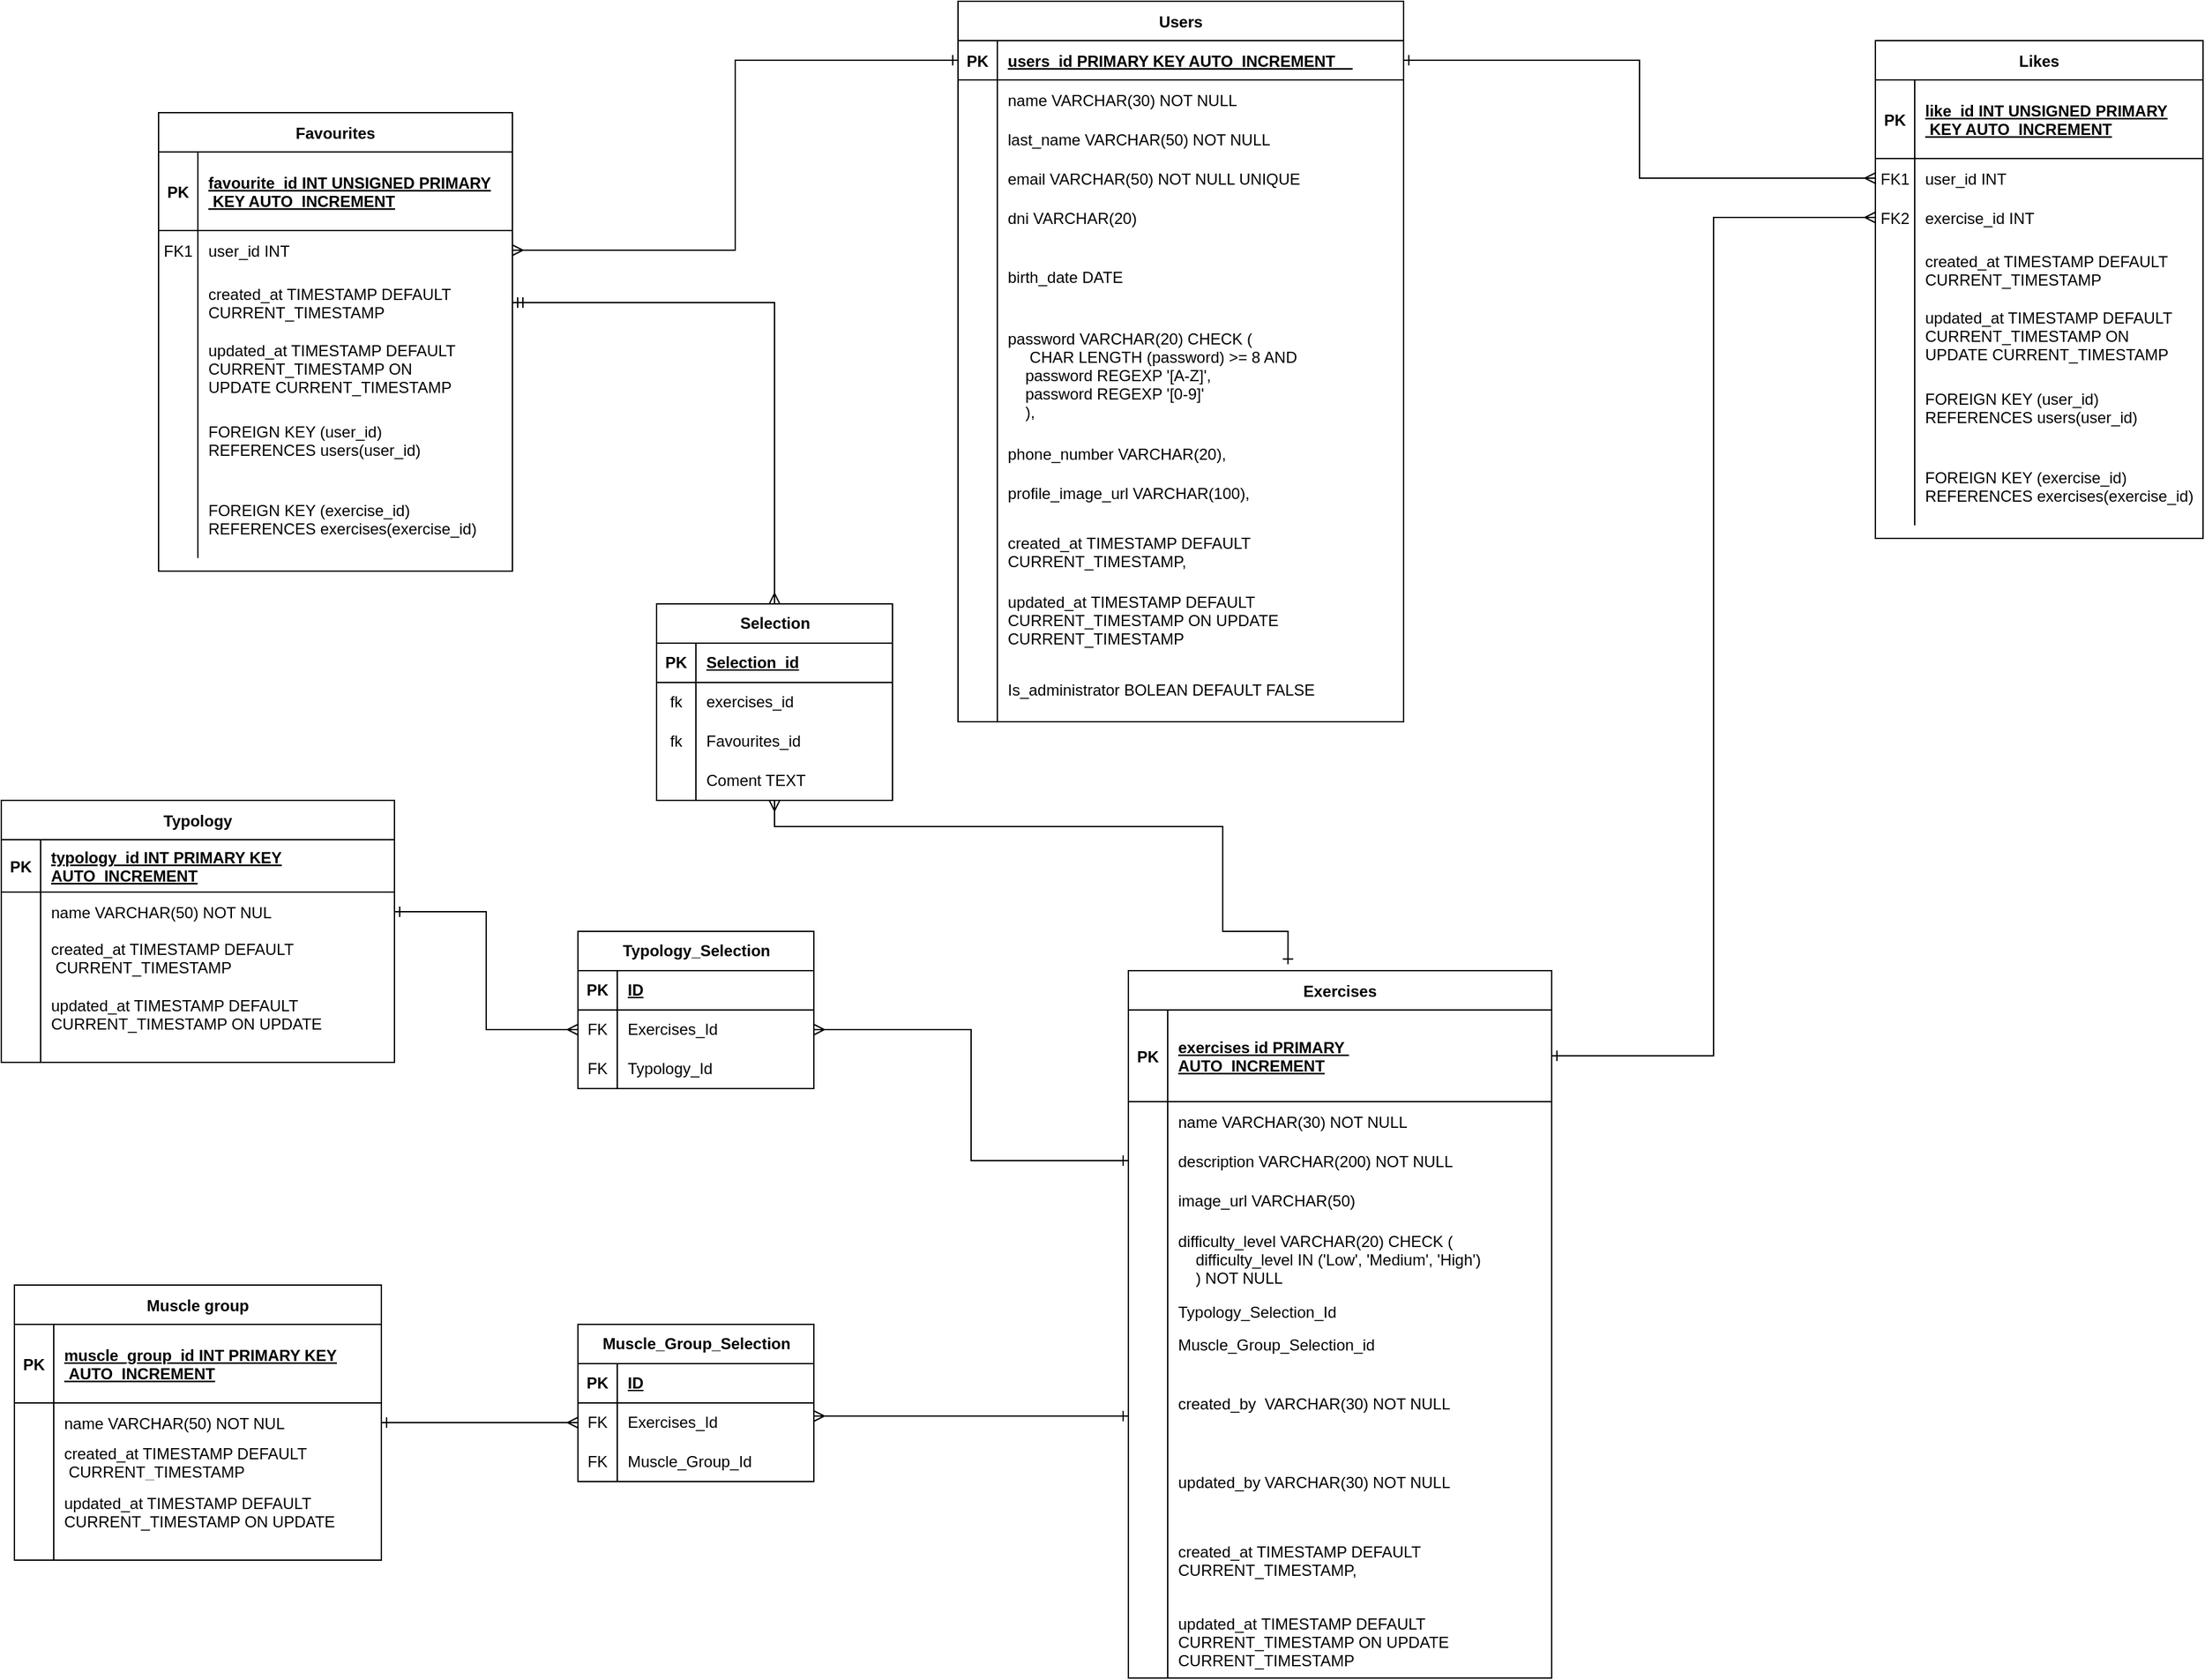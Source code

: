 <mxfile version="22.1.7" type="device">
  <diagram id="R2lEEEUBdFMjLlhIrx00" name="Page-1">
    <mxGraphModel dx="2390" dy="2535" grid="1" gridSize="10" guides="1" tooltips="1" connect="1" arrows="1" fold="1" page="1" pageScale="1" pageWidth="850" pageHeight="1100" math="0" shadow="0" extFonts="Permanent Marker^https://fonts.googleapis.com/css?family=Permanent+Marker">
      <root>
        <mxCell id="0" />
        <mxCell id="1" parent="0" />
        <mxCell id="C-vyLk0tnHw3VtMMgP7b-2" value="Exercises" style="shape=table;startSize=30;container=1;collapsible=1;childLayout=tableLayout;fixedRows=1;rowLines=0;fontStyle=1;align=center;resizeLast=1;" parent="1" vertex="1">
          <mxGeometry x="870" y="150" width="323" height="540" as="geometry" />
        </mxCell>
        <mxCell id="C-vyLk0tnHw3VtMMgP7b-3" value="" style="shape=partialRectangle;collapsible=0;dropTarget=0;pointerEvents=0;fillColor=none;points=[[0,0.5],[1,0.5]];portConstraint=eastwest;top=0;left=0;right=0;bottom=1;" parent="C-vyLk0tnHw3VtMMgP7b-2" vertex="1">
          <mxGeometry y="30" width="323" height="70" as="geometry" />
        </mxCell>
        <mxCell id="C-vyLk0tnHw3VtMMgP7b-4" value="PK" style="shape=partialRectangle;overflow=hidden;connectable=0;fillColor=none;top=0;left=0;bottom=0;right=0;fontStyle=1;" parent="C-vyLk0tnHw3VtMMgP7b-3" vertex="1">
          <mxGeometry width="30" height="70" as="geometry">
            <mxRectangle width="30" height="70" as="alternateBounds" />
          </mxGeometry>
        </mxCell>
        <mxCell id="C-vyLk0tnHw3VtMMgP7b-5" value="exercises id PRIMARY &#xa;AUTO_INCREMENT" style="shape=partialRectangle;overflow=hidden;connectable=0;fillColor=none;top=0;left=0;bottom=0;right=0;align=left;spacingLeft=6;fontStyle=5;" parent="C-vyLk0tnHw3VtMMgP7b-3" vertex="1">
          <mxGeometry x="30" width="293" height="70" as="geometry">
            <mxRectangle width="293" height="70" as="alternateBounds" />
          </mxGeometry>
        </mxCell>
        <mxCell id="C-vyLk0tnHw3VtMMgP7b-6" value="" style="shape=partialRectangle;collapsible=0;dropTarget=0;pointerEvents=0;fillColor=none;points=[[0,0.5],[1,0.5]];portConstraint=eastwest;top=0;left=0;right=0;bottom=0;" parent="C-vyLk0tnHw3VtMMgP7b-2" vertex="1">
          <mxGeometry y="100" width="323" height="30" as="geometry" />
        </mxCell>
        <mxCell id="C-vyLk0tnHw3VtMMgP7b-7" value="" style="shape=partialRectangle;overflow=hidden;connectable=0;fillColor=none;top=0;left=0;bottom=0;right=0;" parent="C-vyLk0tnHw3VtMMgP7b-6" vertex="1">
          <mxGeometry width="30" height="30" as="geometry">
            <mxRectangle width="30" height="30" as="alternateBounds" />
          </mxGeometry>
        </mxCell>
        <mxCell id="C-vyLk0tnHw3VtMMgP7b-8" value="name VARCHAR(30) NOT NULL" style="shape=partialRectangle;overflow=hidden;connectable=0;fillColor=none;top=0;left=0;bottom=0;right=0;align=left;spacingLeft=6;" parent="C-vyLk0tnHw3VtMMgP7b-6" vertex="1">
          <mxGeometry x="30" width="293" height="30" as="geometry">
            <mxRectangle width="293" height="30" as="alternateBounds" />
          </mxGeometry>
        </mxCell>
        <mxCell id="C-vyLk0tnHw3VtMMgP7b-9" value="" style="shape=partialRectangle;collapsible=0;dropTarget=0;pointerEvents=0;fillColor=none;points=[[0,0.5],[1,0.5]];portConstraint=eastwest;top=0;left=0;right=0;bottom=0;" parent="C-vyLk0tnHw3VtMMgP7b-2" vertex="1">
          <mxGeometry y="130" width="323" height="30" as="geometry" />
        </mxCell>
        <mxCell id="C-vyLk0tnHw3VtMMgP7b-10" value="" style="shape=partialRectangle;overflow=hidden;connectable=0;fillColor=none;top=0;left=0;bottom=0;right=0;" parent="C-vyLk0tnHw3VtMMgP7b-9" vertex="1">
          <mxGeometry width="30" height="30" as="geometry">
            <mxRectangle width="30" height="30" as="alternateBounds" />
          </mxGeometry>
        </mxCell>
        <mxCell id="C-vyLk0tnHw3VtMMgP7b-11" value="description VARCHAR(200) NOT NULL" style="shape=partialRectangle;overflow=hidden;connectable=0;fillColor=none;top=0;left=0;bottom=0;right=0;align=left;spacingLeft=6;" parent="C-vyLk0tnHw3VtMMgP7b-9" vertex="1">
          <mxGeometry x="30" width="293" height="30" as="geometry">
            <mxRectangle width="293" height="30" as="alternateBounds" />
          </mxGeometry>
        </mxCell>
        <mxCell id="RpVrmogbUDgp5QdN1Z4C-92" style="shape=partialRectangle;collapsible=0;dropTarget=0;pointerEvents=0;fillColor=none;points=[[0,0.5],[1,0.5]];portConstraint=eastwest;top=0;left=0;right=0;bottom=0;" parent="C-vyLk0tnHw3VtMMgP7b-2" vertex="1">
          <mxGeometry y="160" width="323" height="30" as="geometry" />
        </mxCell>
        <mxCell id="RpVrmogbUDgp5QdN1Z4C-93" style="shape=partialRectangle;overflow=hidden;connectable=0;fillColor=none;top=0;left=0;bottom=0;right=0;" parent="RpVrmogbUDgp5QdN1Z4C-92" vertex="1">
          <mxGeometry width="30" height="30" as="geometry">
            <mxRectangle width="30" height="30" as="alternateBounds" />
          </mxGeometry>
        </mxCell>
        <mxCell id="RpVrmogbUDgp5QdN1Z4C-94" value="image_url VARCHAR(50)" style="shape=partialRectangle;overflow=hidden;connectable=0;fillColor=none;top=0;left=0;bottom=0;right=0;align=left;spacingLeft=6;" parent="RpVrmogbUDgp5QdN1Z4C-92" vertex="1">
          <mxGeometry x="30" width="293" height="30" as="geometry">
            <mxRectangle width="293" height="30" as="alternateBounds" />
          </mxGeometry>
        </mxCell>
        <mxCell id="RpVrmogbUDgp5QdN1Z4C-89" style="shape=partialRectangle;collapsible=0;dropTarget=0;pointerEvents=0;fillColor=none;points=[[0,0.5],[1,0.5]];portConstraint=eastwest;top=0;left=0;right=0;bottom=0;" parent="C-vyLk0tnHw3VtMMgP7b-2" vertex="1">
          <mxGeometry y="190" width="323" height="60" as="geometry" />
        </mxCell>
        <mxCell id="RpVrmogbUDgp5QdN1Z4C-90" style="shape=partialRectangle;overflow=hidden;connectable=0;fillColor=none;top=0;left=0;bottom=0;right=0;" parent="RpVrmogbUDgp5QdN1Z4C-89" vertex="1">
          <mxGeometry width="30" height="60" as="geometry">
            <mxRectangle width="30" height="60" as="alternateBounds" />
          </mxGeometry>
        </mxCell>
        <mxCell id="RpVrmogbUDgp5QdN1Z4C-91" value="difficulty_level VARCHAR(20) CHECK (&#xa;    difficulty_level IN (&#39;Low&#39;, &#39;Medium&#39;, &#39;High&#39;)&#xa;    ) NOT NULL" style="shape=partialRectangle;overflow=hidden;connectable=0;fillColor=none;top=0;left=0;bottom=0;right=0;align=left;spacingLeft=6;" parent="RpVrmogbUDgp5QdN1Z4C-89" vertex="1">
          <mxGeometry x="30" width="293" height="60" as="geometry">
            <mxRectangle width="293" height="60" as="alternateBounds" />
          </mxGeometry>
        </mxCell>
        <mxCell id="RpVrmogbUDgp5QdN1Z4C-86" style="shape=partialRectangle;collapsible=0;dropTarget=0;pointerEvents=0;fillColor=none;points=[[0,0.5],[1,0.5]];portConstraint=eastwest;top=0;left=0;right=0;bottom=0;" parent="C-vyLk0tnHw3VtMMgP7b-2" vertex="1">
          <mxGeometry y="250" width="323" height="20" as="geometry" />
        </mxCell>
        <mxCell id="RpVrmogbUDgp5QdN1Z4C-87" value="" style="shape=partialRectangle;overflow=hidden;connectable=0;fillColor=none;top=0;left=0;bottom=0;right=0;" parent="RpVrmogbUDgp5QdN1Z4C-86" vertex="1">
          <mxGeometry width="30" height="20" as="geometry">
            <mxRectangle width="30" height="20" as="alternateBounds" />
          </mxGeometry>
        </mxCell>
        <mxCell id="RpVrmogbUDgp5QdN1Z4C-88" value="Typology_Selection_Id" style="shape=partialRectangle;overflow=hidden;connectable=0;fillColor=none;top=0;left=0;bottom=0;right=0;align=left;spacingLeft=6;" parent="RpVrmogbUDgp5QdN1Z4C-86" vertex="1">
          <mxGeometry x="30" width="293" height="20" as="geometry">
            <mxRectangle width="293" height="20" as="alternateBounds" />
          </mxGeometry>
        </mxCell>
        <mxCell id="RpVrmogbUDgp5QdN1Z4C-98" style="shape=partialRectangle;collapsible=0;dropTarget=0;pointerEvents=0;fillColor=none;points=[[0,0.5],[1,0.5]];portConstraint=eastwest;top=0;left=0;right=0;bottom=0;" parent="C-vyLk0tnHw3VtMMgP7b-2" vertex="1">
          <mxGeometry y="270" width="323" height="30" as="geometry" />
        </mxCell>
        <mxCell id="RpVrmogbUDgp5QdN1Z4C-99" value="" style="shape=partialRectangle;overflow=hidden;connectable=0;fillColor=none;top=0;left=0;bottom=0;right=0;" parent="RpVrmogbUDgp5QdN1Z4C-98" vertex="1">
          <mxGeometry width="30" height="30" as="geometry">
            <mxRectangle width="30" height="30" as="alternateBounds" />
          </mxGeometry>
        </mxCell>
        <mxCell id="RpVrmogbUDgp5QdN1Z4C-100" value="Muscle_Group_Selection_id" style="shape=partialRectangle;overflow=hidden;connectable=0;fillColor=none;top=0;left=0;bottom=0;right=0;align=left;spacingLeft=6;" parent="RpVrmogbUDgp5QdN1Z4C-98" vertex="1">
          <mxGeometry x="30" width="293" height="30" as="geometry">
            <mxRectangle width="293" height="30" as="alternateBounds" />
          </mxGeometry>
        </mxCell>
        <mxCell id="RpVrmogbUDgp5QdN1Z4C-95" style="shape=partialRectangle;collapsible=0;dropTarget=0;pointerEvents=0;fillColor=none;points=[[0,0.5],[1,0.5]];portConstraint=eastwest;top=0;left=0;right=0;bottom=0;" parent="C-vyLk0tnHw3VtMMgP7b-2" vertex="1">
          <mxGeometry y="300" width="323" height="60" as="geometry" />
        </mxCell>
        <mxCell id="RpVrmogbUDgp5QdN1Z4C-96" style="shape=partialRectangle;overflow=hidden;connectable=0;fillColor=none;top=0;left=0;bottom=0;right=0;" parent="RpVrmogbUDgp5QdN1Z4C-95" vertex="1">
          <mxGeometry width="30" height="60" as="geometry">
            <mxRectangle width="30" height="60" as="alternateBounds" />
          </mxGeometry>
        </mxCell>
        <mxCell id="RpVrmogbUDgp5QdN1Z4C-97" value="created_by  VARCHAR(30) NOT NULL" style="shape=partialRectangle;overflow=hidden;connectable=0;fillColor=none;top=0;left=0;bottom=0;right=0;align=left;spacingLeft=6;" parent="RpVrmogbUDgp5QdN1Z4C-95" vertex="1">
          <mxGeometry x="30" width="293" height="60" as="geometry">
            <mxRectangle width="293" height="60" as="alternateBounds" />
          </mxGeometry>
        </mxCell>
        <mxCell id="v-mx1AtQcVq7LO8RdAZl-10" style="shape=partialRectangle;collapsible=0;dropTarget=0;pointerEvents=0;fillColor=none;points=[[0,0.5],[1,0.5]];portConstraint=eastwest;top=0;left=0;right=0;bottom=0;" vertex="1" parent="C-vyLk0tnHw3VtMMgP7b-2">
          <mxGeometry y="360" width="323" height="60" as="geometry" />
        </mxCell>
        <mxCell id="v-mx1AtQcVq7LO8RdAZl-11" style="shape=partialRectangle;overflow=hidden;connectable=0;fillColor=none;top=0;left=0;bottom=0;right=0;" vertex="1" parent="v-mx1AtQcVq7LO8RdAZl-10">
          <mxGeometry width="30" height="60" as="geometry">
            <mxRectangle width="30" height="60" as="alternateBounds" />
          </mxGeometry>
        </mxCell>
        <mxCell id="v-mx1AtQcVq7LO8RdAZl-12" value="updated_by VARCHAR(30) NOT NULL" style="shape=partialRectangle;overflow=hidden;connectable=0;fillColor=none;top=0;left=0;bottom=0;right=0;align=left;spacingLeft=6;" vertex="1" parent="v-mx1AtQcVq7LO8RdAZl-10">
          <mxGeometry x="30" width="293" height="60" as="geometry">
            <mxRectangle width="293" height="60" as="alternateBounds" />
          </mxGeometry>
        </mxCell>
        <mxCell id="v-mx1AtQcVq7LO8RdAZl-3" style="shape=partialRectangle;collapsible=0;dropTarget=0;pointerEvents=0;fillColor=none;points=[[0,0.5],[1,0.5]];portConstraint=eastwest;top=0;left=0;right=0;bottom=0;" vertex="1" parent="C-vyLk0tnHw3VtMMgP7b-2">
          <mxGeometry y="420" width="323" height="60" as="geometry" />
        </mxCell>
        <mxCell id="v-mx1AtQcVq7LO8RdAZl-4" style="shape=partialRectangle;overflow=hidden;connectable=0;fillColor=none;top=0;left=0;bottom=0;right=0;" vertex="1" parent="v-mx1AtQcVq7LO8RdAZl-3">
          <mxGeometry width="30" height="60" as="geometry">
            <mxRectangle width="30" height="60" as="alternateBounds" />
          </mxGeometry>
        </mxCell>
        <mxCell id="v-mx1AtQcVq7LO8RdAZl-5" style="shape=partialRectangle;overflow=hidden;connectable=0;fillColor=none;top=0;left=0;bottom=0;right=0;align=left;spacingLeft=6;" vertex="1" parent="v-mx1AtQcVq7LO8RdAZl-3">
          <mxGeometry x="30" width="293" height="60" as="geometry">
            <mxRectangle width="293" height="60" as="alternateBounds" />
          </mxGeometry>
        </mxCell>
        <mxCell id="v-mx1AtQcVq7LO8RdAZl-6" style="shape=partialRectangle;collapsible=0;dropTarget=0;pointerEvents=0;fillColor=none;points=[[0,0.5],[1,0.5]];portConstraint=eastwest;top=0;left=0;right=0;bottom=0;" vertex="1" parent="C-vyLk0tnHw3VtMMgP7b-2">
          <mxGeometry y="480" width="323" height="60" as="geometry" />
        </mxCell>
        <mxCell id="v-mx1AtQcVq7LO8RdAZl-7" style="shape=partialRectangle;overflow=hidden;connectable=0;fillColor=none;top=0;left=0;bottom=0;right=0;" vertex="1" parent="v-mx1AtQcVq7LO8RdAZl-6">
          <mxGeometry width="30" height="60" as="geometry">
            <mxRectangle width="30" height="60" as="alternateBounds" />
          </mxGeometry>
        </mxCell>
        <mxCell id="v-mx1AtQcVq7LO8RdAZl-8" style="shape=partialRectangle;overflow=hidden;connectable=0;fillColor=none;top=0;left=0;bottom=0;right=0;align=left;spacingLeft=6;" vertex="1" parent="v-mx1AtQcVq7LO8RdAZl-6">
          <mxGeometry x="30" width="293" height="60" as="geometry">
            <mxRectangle width="293" height="60" as="alternateBounds" />
          </mxGeometry>
        </mxCell>
        <mxCell id="C-vyLk0tnHw3VtMMgP7b-13" value="Likes" style="shape=table;startSize=30;container=1;collapsible=1;childLayout=tableLayout;fixedRows=1;rowLines=0;fontStyle=1;align=center;resizeLast=1;" parent="1" vertex="1">
          <mxGeometry x="1440" y="-560" width="250" height="380" as="geometry" />
        </mxCell>
        <mxCell id="C-vyLk0tnHw3VtMMgP7b-14" value="" style="shape=partialRectangle;collapsible=0;dropTarget=0;pointerEvents=0;fillColor=none;points=[[0,0.5],[1,0.5]];portConstraint=eastwest;top=0;left=0;right=0;bottom=1;" parent="C-vyLk0tnHw3VtMMgP7b-13" vertex="1">
          <mxGeometry y="30" width="250" height="60" as="geometry" />
        </mxCell>
        <mxCell id="C-vyLk0tnHw3VtMMgP7b-15" value="PK" style="shape=partialRectangle;overflow=hidden;connectable=0;fillColor=none;top=0;left=0;bottom=0;right=0;fontStyle=1;" parent="C-vyLk0tnHw3VtMMgP7b-14" vertex="1">
          <mxGeometry width="30" height="60" as="geometry">
            <mxRectangle width="30" height="60" as="alternateBounds" />
          </mxGeometry>
        </mxCell>
        <mxCell id="C-vyLk0tnHw3VtMMgP7b-16" value="like_id INT UNSIGNED PRIMARY&#xa; KEY AUTO_INCREMENT " style="shape=partialRectangle;overflow=hidden;connectable=0;fillColor=none;top=0;left=0;bottom=0;right=0;align=left;spacingLeft=6;fontStyle=5;" parent="C-vyLk0tnHw3VtMMgP7b-14" vertex="1">
          <mxGeometry x="30" width="220" height="60" as="geometry">
            <mxRectangle width="220" height="60" as="alternateBounds" />
          </mxGeometry>
        </mxCell>
        <mxCell id="C-vyLk0tnHw3VtMMgP7b-17" value="" style="shape=partialRectangle;collapsible=0;dropTarget=0;pointerEvents=0;fillColor=none;points=[[0,0.5],[1,0.5]];portConstraint=eastwest;top=0;left=0;right=0;bottom=0;" parent="C-vyLk0tnHw3VtMMgP7b-13" vertex="1">
          <mxGeometry y="90" width="250" height="30" as="geometry" />
        </mxCell>
        <mxCell id="C-vyLk0tnHw3VtMMgP7b-18" value="FK1" style="shape=partialRectangle;overflow=hidden;connectable=0;fillColor=none;top=0;left=0;bottom=0;right=0;" parent="C-vyLk0tnHw3VtMMgP7b-17" vertex="1">
          <mxGeometry width="30" height="30" as="geometry">
            <mxRectangle width="30" height="30" as="alternateBounds" />
          </mxGeometry>
        </mxCell>
        <mxCell id="C-vyLk0tnHw3VtMMgP7b-19" value="user_id INT" style="shape=partialRectangle;overflow=hidden;connectable=0;fillColor=none;top=0;left=0;bottom=0;right=0;align=left;spacingLeft=6;" parent="C-vyLk0tnHw3VtMMgP7b-17" vertex="1">
          <mxGeometry x="30" width="220" height="30" as="geometry">
            <mxRectangle width="220" height="30" as="alternateBounds" />
          </mxGeometry>
        </mxCell>
        <mxCell id="C-vyLk0tnHw3VtMMgP7b-20" value="" style="shape=partialRectangle;collapsible=0;dropTarget=0;pointerEvents=0;fillColor=none;points=[[0,0.5],[1,0.5]];portConstraint=eastwest;top=0;left=0;right=0;bottom=0;" parent="C-vyLk0tnHw3VtMMgP7b-13" vertex="1">
          <mxGeometry y="120" width="250" height="30" as="geometry" />
        </mxCell>
        <mxCell id="C-vyLk0tnHw3VtMMgP7b-21" value="FK2" style="shape=partialRectangle;overflow=hidden;connectable=0;fillColor=none;top=0;left=0;bottom=0;right=0;" parent="C-vyLk0tnHw3VtMMgP7b-20" vertex="1">
          <mxGeometry width="30" height="30" as="geometry">
            <mxRectangle width="30" height="30" as="alternateBounds" />
          </mxGeometry>
        </mxCell>
        <mxCell id="C-vyLk0tnHw3VtMMgP7b-22" value="exercise_id INT" style="shape=partialRectangle;overflow=hidden;connectable=0;fillColor=none;top=0;left=0;bottom=0;right=0;align=left;spacingLeft=6;" parent="C-vyLk0tnHw3VtMMgP7b-20" vertex="1">
          <mxGeometry x="30" width="220" height="30" as="geometry">
            <mxRectangle width="220" height="30" as="alternateBounds" />
          </mxGeometry>
        </mxCell>
        <mxCell id="RpVrmogbUDgp5QdN1Z4C-128" style="shape=partialRectangle;collapsible=0;dropTarget=0;pointerEvents=0;fillColor=none;points=[[0,0.5],[1,0.5]];portConstraint=eastwest;top=0;left=0;right=0;bottom=0;" parent="C-vyLk0tnHw3VtMMgP7b-13" vertex="1">
          <mxGeometry y="150" width="250" height="50" as="geometry" />
        </mxCell>
        <mxCell id="RpVrmogbUDgp5QdN1Z4C-129" style="shape=partialRectangle;overflow=hidden;connectable=0;fillColor=none;top=0;left=0;bottom=0;right=0;" parent="RpVrmogbUDgp5QdN1Z4C-128" vertex="1">
          <mxGeometry width="30" height="50" as="geometry">
            <mxRectangle width="30" height="50" as="alternateBounds" />
          </mxGeometry>
        </mxCell>
        <mxCell id="RpVrmogbUDgp5QdN1Z4C-130" value="created_at TIMESTAMP DEFAULT &#xa;CURRENT_TIMESTAMP" style="shape=partialRectangle;overflow=hidden;connectable=0;fillColor=none;top=0;left=0;bottom=0;right=0;align=left;spacingLeft=6;" parent="RpVrmogbUDgp5QdN1Z4C-128" vertex="1">
          <mxGeometry x="30" width="220" height="50" as="geometry">
            <mxRectangle width="220" height="50" as="alternateBounds" />
          </mxGeometry>
        </mxCell>
        <mxCell id="RpVrmogbUDgp5QdN1Z4C-125" style="shape=partialRectangle;collapsible=0;dropTarget=0;pointerEvents=0;fillColor=none;points=[[0,0.5],[1,0.5]];portConstraint=eastwest;top=0;left=0;right=0;bottom=0;" parent="C-vyLk0tnHw3VtMMgP7b-13" vertex="1">
          <mxGeometry y="200" width="250" height="50" as="geometry" />
        </mxCell>
        <mxCell id="RpVrmogbUDgp5QdN1Z4C-126" style="shape=partialRectangle;overflow=hidden;connectable=0;fillColor=none;top=0;left=0;bottom=0;right=0;" parent="RpVrmogbUDgp5QdN1Z4C-125" vertex="1">
          <mxGeometry width="30" height="50" as="geometry">
            <mxRectangle width="30" height="50" as="alternateBounds" />
          </mxGeometry>
        </mxCell>
        <mxCell id="RpVrmogbUDgp5QdN1Z4C-127" value="updated_at TIMESTAMP DEFAULT &#xa;CURRENT_TIMESTAMP ON &#xa;UPDATE CURRENT_TIMESTAMP" style="shape=partialRectangle;overflow=hidden;connectable=0;fillColor=none;top=0;left=0;bottom=0;right=0;align=left;spacingLeft=6;" parent="RpVrmogbUDgp5QdN1Z4C-125" vertex="1">
          <mxGeometry x="30" width="220" height="50" as="geometry">
            <mxRectangle width="220" height="50" as="alternateBounds" />
          </mxGeometry>
        </mxCell>
        <mxCell id="RpVrmogbUDgp5QdN1Z4C-122" style="shape=partialRectangle;collapsible=0;dropTarget=0;pointerEvents=0;fillColor=none;points=[[0,0.5],[1,0.5]];portConstraint=eastwest;top=0;left=0;right=0;bottom=0;" parent="C-vyLk0tnHw3VtMMgP7b-13" vertex="1">
          <mxGeometry y="250" width="250" height="60" as="geometry" />
        </mxCell>
        <mxCell id="RpVrmogbUDgp5QdN1Z4C-123" style="shape=partialRectangle;overflow=hidden;connectable=0;fillColor=none;top=0;left=0;bottom=0;right=0;" parent="RpVrmogbUDgp5QdN1Z4C-122" vertex="1">
          <mxGeometry width="30" height="60" as="geometry">
            <mxRectangle width="30" height="60" as="alternateBounds" />
          </mxGeometry>
        </mxCell>
        <mxCell id="RpVrmogbUDgp5QdN1Z4C-124" value="FOREIGN KEY (user_id) &#xa;REFERENCES users(user_id)" style="shape=partialRectangle;overflow=hidden;connectable=0;fillColor=none;top=0;left=0;bottom=0;right=0;align=left;spacingLeft=6;" parent="RpVrmogbUDgp5QdN1Z4C-122" vertex="1">
          <mxGeometry x="30" width="220" height="60" as="geometry">
            <mxRectangle width="220" height="60" as="alternateBounds" />
          </mxGeometry>
        </mxCell>
        <mxCell id="RpVrmogbUDgp5QdN1Z4C-119" style="shape=partialRectangle;collapsible=0;dropTarget=0;pointerEvents=0;fillColor=none;points=[[0,0.5],[1,0.5]];portConstraint=eastwest;top=0;left=0;right=0;bottom=0;" parent="C-vyLk0tnHw3VtMMgP7b-13" vertex="1">
          <mxGeometry y="310" width="250" height="60" as="geometry" />
        </mxCell>
        <mxCell id="RpVrmogbUDgp5QdN1Z4C-120" style="shape=partialRectangle;overflow=hidden;connectable=0;fillColor=none;top=0;left=0;bottom=0;right=0;" parent="RpVrmogbUDgp5QdN1Z4C-119" vertex="1">
          <mxGeometry width="30" height="60" as="geometry">
            <mxRectangle width="30" height="60" as="alternateBounds" />
          </mxGeometry>
        </mxCell>
        <mxCell id="RpVrmogbUDgp5QdN1Z4C-121" value="FOREIGN KEY (exercise_id) &#xa;REFERENCES exercises(exercise_id)" style="shape=partialRectangle;overflow=hidden;connectable=0;fillColor=none;top=0;left=0;bottom=0;right=0;align=left;spacingLeft=6;" parent="RpVrmogbUDgp5QdN1Z4C-119" vertex="1">
          <mxGeometry x="30" width="220" height="60" as="geometry">
            <mxRectangle width="220" height="60" as="alternateBounds" />
          </mxGeometry>
        </mxCell>
        <mxCell id="RpVrmogbUDgp5QdN1Z4C-12" value="Typology" style="shape=table;startSize=30;container=1;collapsible=1;childLayout=tableLayout;fixedRows=1;rowLines=0;fontStyle=1;align=center;resizeLast=1;" parent="1" vertex="1">
          <mxGeometry x="10" y="20" width="300" height="200" as="geometry" />
        </mxCell>
        <mxCell id="RpVrmogbUDgp5QdN1Z4C-13" value="" style="shape=partialRectangle;collapsible=0;dropTarget=0;pointerEvents=0;fillColor=none;points=[[0,0.5],[1,0.5]];portConstraint=eastwest;top=0;left=0;right=0;bottom=1;" parent="RpVrmogbUDgp5QdN1Z4C-12" vertex="1">
          <mxGeometry y="30" width="300" height="40" as="geometry" />
        </mxCell>
        <mxCell id="RpVrmogbUDgp5QdN1Z4C-14" value="PK" style="shape=partialRectangle;overflow=hidden;connectable=0;fillColor=none;top=0;left=0;bottom=0;right=0;fontStyle=1;" parent="RpVrmogbUDgp5QdN1Z4C-13" vertex="1">
          <mxGeometry width="30" height="40" as="geometry">
            <mxRectangle width="30" height="40" as="alternateBounds" />
          </mxGeometry>
        </mxCell>
        <mxCell id="RpVrmogbUDgp5QdN1Z4C-15" value="typology_id INT PRIMARY KEY &#xa;AUTO_INCREMENT" style="shape=partialRectangle;overflow=hidden;connectable=0;fillColor=none;top=0;left=0;bottom=0;right=0;align=left;spacingLeft=6;fontStyle=5;" parent="RpVrmogbUDgp5QdN1Z4C-13" vertex="1">
          <mxGeometry x="30" width="270" height="40" as="geometry">
            <mxRectangle width="270" height="40" as="alternateBounds" />
          </mxGeometry>
        </mxCell>
        <mxCell id="RpVrmogbUDgp5QdN1Z4C-109" style="shape=partialRectangle;collapsible=0;dropTarget=0;pointerEvents=0;fillColor=none;points=[[0,0.5],[1,0.5]];portConstraint=eastwest;top=0;left=0;right=0;bottom=0;" parent="RpVrmogbUDgp5QdN1Z4C-12" vertex="1">
          <mxGeometry y="70" width="300" height="30" as="geometry" />
        </mxCell>
        <mxCell id="RpVrmogbUDgp5QdN1Z4C-110" style="shape=partialRectangle;overflow=hidden;connectable=0;fillColor=none;top=0;left=0;bottom=0;right=0;" parent="RpVrmogbUDgp5QdN1Z4C-109" vertex="1">
          <mxGeometry width="30" height="30" as="geometry">
            <mxRectangle width="30" height="30" as="alternateBounds" />
          </mxGeometry>
        </mxCell>
        <mxCell id="RpVrmogbUDgp5QdN1Z4C-111" value="name VARCHAR(50) NOT NUL" style="shape=partialRectangle;overflow=hidden;connectable=0;fillColor=none;top=0;left=0;bottom=0;right=0;align=left;spacingLeft=6;" parent="RpVrmogbUDgp5QdN1Z4C-109" vertex="1">
          <mxGeometry x="30" width="270" height="30" as="geometry">
            <mxRectangle width="270" height="30" as="alternateBounds" />
          </mxGeometry>
        </mxCell>
        <mxCell id="RpVrmogbUDgp5QdN1Z4C-106" style="shape=partialRectangle;collapsible=0;dropTarget=0;pointerEvents=0;fillColor=none;points=[[0,0.5],[1,0.5]];portConstraint=eastwest;top=0;left=0;right=0;bottom=0;" parent="RpVrmogbUDgp5QdN1Z4C-12" vertex="1">
          <mxGeometry y="100" width="300" height="40" as="geometry" />
        </mxCell>
        <mxCell id="RpVrmogbUDgp5QdN1Z4C-107" style="shape=partialRectangle;overflow=hidden;connectable=0;fillColor=none;top=0;left=0;bottom=0;right=0;" parent="RpVrmogbUDgp5QdN1Z4C-106" vertex="1">
          <mxGeometry width="30" height="40" as="geometry">
            <mxRectangle width="30" height="40" as="alternateBounds" />
          </mxGeometry>
        </mxCell>
        <mxCell id="RpVrmogbUDgp5QdN1Z4C-108" value="created_at TIMESTAMP DEFAULT&#xa; CURRENT_TIMESTAMP" style="shape=partialRectangle;overflow=hidden;connectable=0;fillColor=none;top=0;left=0;bottom=0;right=0;align=left;spacingLeft=6;" parent="RpVrmogbUDgp5QdN1Z4C-106" vertex="1">
          <mxGeometry x="30" width="270" height="40" as="geometry">
            <mxRectangle width="270" height="40" as="alternateBounds" />
          </mxGeometry>
        </mxCell>
        <mxCell id="RpVrmogbUDgp5QdN1Z4C-103" style="shape=partialRectangle;collapsible=0;dropTarget=0;pointerEvents=0;fillColor=none;points=[[0,0.5],[1,0.5]];portConstraint=eastwest;top=0;left=0;right=0;bottom=0;" parent="RpVrmogbUDgp5QdN1Z4C-12" vertex="1">
          <mxGeometry y="140" width="300" height="60" as="geometry" />
        </mxCell>
        <mxCell id="RpVrmogbUDgp5QdN1Z4C-104" style="shape=partialRectangle;overflow=hidden;connectable=0;fillColor=none;top=0;left=0;bottom=0;right=0;" parent="RpVrmogbUDgp5QdN1Z4C-103" vertex="1">
          <mxGeometry width="30" height="60" as="geometry">
            <mxRectangle width="30" height="60" as="alternateBounds" />
          </mxGeometry>
        </mxCell>
        <mxCell id="RpVrmogbUDgp5QdN1Z4C-105" value="updated_at TIMESTAMP DEFAULT &#xa;CURRENT_TIMESTAMP ON UPDATE &#xa;" style="shape=partialRectangle;overflow=hidden;connectable=0;fillColor=none;top=0;left=0;bottom=0;right=0;align=left;spacingLeft=6;" parent="RpVrmogbUDgp5QdN1Z4C-103" vertex="1">
          <mxGeometry x="30" width="270" height="60" as="geometry">
            <mxRectangle width="270" height="60" as="alternateBounds" />
          </mxGeometry>
        </mxCell>
        <mxCell id="RpVrmogbUDgp5QdN1Z4C-22" value="Muscle group" style="shape=table;startSize=30;container=1;collapsible=1;childLayout=tableLayout;fixedRows=1;rowLines=0;fontStyle=1;align=center;resizeLast=1;" parent="1" vertex="1">
          <mxGeometry x="20" y="390" width="280" height="210" as="geometry" />
        </mxCell>
        <mxCell id="RpVrmogbUDgp5QdN1Z4C-23" value="" style="shape=partialRectangle;collapsible=0;dropTarget=0;pointerEvents=0;fillColor=none;points=[[0,0.5],[1,0.5]];portConstraint=eastwest;top=0;left=0;right=0;bottom=1;" parent="RpVrmogbUDgp5QdN1Z4C-22" vertex="1">
          <mxGeometry y="30" width="280" height="60" as="geometry" />
        </mxCell>
        <mxCell id="RpVrmogbUDgp5QdN1Z4C-24" value="PK" style="shape=partialRectangle;overflow=hidden;connectable=0;fillColor=none;top=0;left=0;bottom=0;right=0;fontStyle=1;" parent="RpVrmogbUDgp5QdN1Z4C-23" vertex="1">
          <mxGeometry width="30" height="60" as="geometry">
            <mxRectangle width="30" height="60" as="alternateBounds" />
          </mxGeometry>
        </mxCell>
        <mxCell id="RpVrmogbUDgp5QdN1Z4C-25" value="muscle_group_id INT PRIMARY KEY&#xa; AUTO_INCREMENT " style="shape=partialRectangle;overflow=hidden;connectable=0;fillColor=none;top=0;left=0;bottom=0;right=0;align=left;spacingLeft=6;fontStyle=5;" parent="RpVrmogbUDgp5QdN1Z4C-23" vertex="1">
          <mxGeometry x="30" width="250" height="60" as="geometry">
            <mxRectangle width="250" height="60" as="alternateBounds" />
          </mxGeometry>
        </mxCell>
        <mxCell id="RpVrmogbUDgp5QdN1Z4C-29" value="" style="shape=partialRectangle;collapsible=0;dropTarget=0;pointerEvents=0;fillColor=none;points=[[0,0.5],[1,0.5]];portConstraint=eastwest;top=0;left=0;right=0;bottom=0;" parent="RpVrmogbUDgp5QdN1Z4C-22" vertex="1">
          <mxGeometry y="90" width="280" height="30" as="geometry" />
        </mxCell>
        <mxCell id="RpVrmogbUDgp5QdN1Z4C-30" value="" style="shape=partialRectangle;overflow=hidden;connectable=0;fillColor=none;top=0;left=0;bottom=0;right=0;" parent="RpVrmogbUDgp5QdN1Z4C-29" vertex="1">
          <mxGeometry width="30" height="30" as="geometry">
            <mxRectangle width="30" height="30" as="alternateBounds" />
          </mxGeometry>
        </mxCell>
        <mxCell id="RpVrmogbUDgp5QdN1Z4C-31" value="name VARCHAR(50) NOT NUL" style="shape=partialRectangle;overflow=hidden;connectable=0;fillColor=none;top=0;left=0;bottom=0;right=0;align=left;spacingLeft=6;" parent="RpVrmogbUDgp5QdN1Z4C-29" vertex="1">
          <mxGeometry x="30" width="250" height="30" as="geometry">
            <mxRectangle width="250" height="30" as="alternateBounds" />
          </mxGeometry>
        </mxCell>
        <mxCell id="RpVrmogbUDgp5QdN1Z4C-116" style="shape=partialRectangle;collapsible=0;dropTarget=0;pointerEvents=0;fillColor=none;points=[[0,0.5],[1,0.5]];portConstraint=eastwest;top=0;left=0;right=0;bottom=0;" parent="RpVrmogbUDgp5QdN1Z4C-22" vertex="1">
          <mxGeometry y="120" width="280" height="30" as="geometry" />
        </mxCell>
        <mxCell id="RpVrmogbUDgp5QdN1Z4C-117" style="shape=partialRectangle;overflow=hidden;connectable=0;fillColor=none;top=0;left=0;bottom=0;right=0;" parent="RpVrmogbUDgp5QdN1Z4C-116" vertex="1">
          <mxGeometry width="30" height="30" as="geometry">
            <mxRectangle width="30" height="30" as="alternateBounds" />
          </mxGeometry>
        </mxCell>
        <mxCell id="RpVrmogbUDgp5QdN1Z4C-118" value="created_at TIMESTAMP DEFAULT&#xa; CURRENT_TIMESTAMP" style="shape=partialRectangle;overflow=hidden;connectable=0;fillColor=none;top=0;left=0;bottom=0;right=0;align=left;spacingLeft=6;" parent="RpVrmogbUDgp5QdN1Z4C-116" vertex="1">
          <mxGeometry x="30" width="250" height="30" as="geometry">
            <mxRectangle width="250" height="30" as="alternateBounds" />
          </mxGeometry>
        </mxCell>
        <mxCell id="RpVrmogbUDgp5QdN1Z4C-113" style="shape=partialRectangle;collapsible=0;dropTarget=0;pointerEvents=0;fillColor=none;points=[[0,0.5],[1,0.5]];portConstraint=eastwest;top=0;left=0;right=0;bottom=0;" parent="RpVrmogbUDgp5QdN1Z4C-22" vertex="1">
          <mxGeometry y="150" width="280" height="60" as="geometry" />
        </mxCell>
        <mxCell id="RpVrmogbUDgp5QdN1Z4C-114" style="shape=partialRectangle;overflow=hidden;connectable=0;fillColor=none;top=0;left=0;bottom=0;right=0;" parent="RpVrmogbUDgp5QdN1Z4C-113" vertex="1">
          <mxGeometry width="30" height="60" as="geometry">
            <mxRectangle width="30" height="60" as="alternateBounds" />
          </mxGeometry>
        </mxCell>
        <mxCell id="RpVrmogbUDgp5QdN1Z4C-115" value="updated_at TIMESTAMP DEFAULT&#xa;CURRENT_TIMESTAMP ON UPDATE &#xa;" style="shape=partialRectangle;overflow=hidden;connectable=0;fillColor=none;top=0;left=0;bottom=0;right=0;align=left;spacingLeft=6;" parent="RpVrmogbUDgp5QdN1Z4C-113" vertex="1">
          <mxGeometry x="30" width="250" height="60" as="geometry">
            <mxRectangle width="250" height="60" as="alternateBounds" />
          </mxGeometry>
        </mxCell>
        <mxCell id="C-vyLk0tnHw3VtMMgP7b-23" value="Users" style="shape=table;startSize=30;container=1;collapsible=1;childLayout=tableLayout;fixedRows=1;rowLines=0;fontStyle=1;align=center;resizeLast=1;" parent="1" vertex="1">
          <mxGeometry x="740" y="-590" width="340" height="550" as="geometry" />
        </mxCell>
        <mxCell id="C-vyLk0tnHw3VtMMgP7b-24" value="" style="shape=partialRectangle;collapsible=0;dropTarget=0;pointerEvents=0;fillColor=none;points=[[0,0.5],[1,0.5]];portConstraint=eastwest;top=0;left=0;right=0;bottom=1;" parent="C-vyLk0tnHw3VtMMgP7b-23" vertex="1">
          <mxGeometry y="30" width="340" height="30" as="geometry" />
        </mxCell>
        <mxCell id="C-vyLk0tnHw3VtMMgP7b-25" value="PK" style="shape=partialRectangle;overflow=hidden;connectable=0;fillColor=none;top=0;left=0;bottom=0;right=0;fontStyle=1;" parent="C-vyLk0tnHw3VtMMgP7b-24" vertex="1">
          <mxGeometry width="30" height="30" as="geometry">
            <mxRectangle width="30" height="30" as="alternateBounds" />
          </mxGeometry>
        </mxCell>
        <mxCell id="C-vyLk0tnHw3VtMMgP7b-26" value="users_id PRIMARY KEY AUTO_INCREMENT    " style="shape=partialRectangle;overflow=hidden;connectable=0;fillColor=none;top=0;left=0;bottom=0;right=0;align=left;spacingLeft=6;fontStyle=5;" parent="C-vyLk0tnHw3VtMMgP7b-24" vertex="1">
          <mxGeometry x="30" width="310" height="30" as="geometry">
            <mxRectangle width="310" height="30" as="alternateBounds" />
          </mxGeometry>
        </mxCell>
        <mxCell id="C-vyLk0tnHw3VtMMgP7b-27" value="" style="shape=partialRectangle;collapsible=0;dropTarget=0;pointerEvents=0;fillColor=none;points=[[0,0.5],[1,0.5]];portConstraint=eastwest;top=0;left=0;right=0;bottom=0;" parent="C-vyLk0tnHw3VtMMgP7b-23" vertex="1">
          <mxGeometry y="60" width="340" height="30" as="geometry" />
        </mxCell>
        <mxCell id="C-vyLk0tnHw3VtMMgP7b-28" value="" style="shape=partialRectangle;overflow=hidden;connectable=0;fillColor=none;top=0;left=0;bottom=0;right=0;" parent="C-vyLk0tnHw3VtMMgP7b-27" vertex="1">
          <mxGeometry width="30" height="30" as="geometry">
            <mxRectangle width="30" height="30" as="alternateBounds" />
          </mxGeometry>
        </mxCell>
        <mxCell id="C-vyLk0tnHw3VtMMgP7b-29" value="name VARCHAR(30) NOT NULL" style="shape=partialRectangle;overflow=hidden;connectable=0;fillColor=none;top=0;left=0;bottom=0;right=0;align=left;spacingLeft=6;" parent="C-vyLk0tnHw3VtMMgP7b-27" vertex="1">
          <mxGeometry x="30" width="310" height="30" as="geometry">
            <mxRectangle width="310" height="30" as="alternateBounds" />
          </mxGeometry>
        </mxCell>
        <mxCell id="RpVrmogbUDgp5QdN1Z4C-40" style="shape=partialRectangle;collapsible=0;dropTarget=0;pointerEvents=0;fillColor=none;points=[[0,0.5],[1,0.5]];portConstraint=eastwest;top=0;left=0;right=0;bottom=0;" parent="C-vyLk0tnHw3VtMMgP7b-23" vertex="1">
          <mxGeometry y="90" width="340" height="30" as="geometry" />
        </mxCell>
        <mxCell id="RpVrmogbUDgp5QdN1Z4C-41" style="shape=partialRectangle;overflow=hidden;connectable=0;fillColor=none;top=0;left=0;bottom=0;right=0;" parent="RpVrmogbUDgp5QdN1Z4C-40" vertex="1">
          <mxGeometry width="30" height="30" as="geometry">
            <mxRectangle width="30" height="30" as="alternateBounds" />
          </mxGeometry>
        </mxCell>
        <mxCell id="RpVrmogbUDgp5QdN1Z4C-42" value="last_name VARCHAR(50) NOT NULL" style="shape=partialRectangle;overflow=hidden;connectable=0;fillColor=none;top=0;left=0;bottom=0;right=0;align=left;spacingLeft=6;" parent="RpVrmogbUDgp5QdN1Z4C-40" vertex="1">
          <mxGeometry x="30" width="310" height="30" as="geometry">
            <mxRectangle width="310" height="30" as="alternateBounds" />
          </mxGeometry>
        </mxCell>
        <mxCell id="RpVrmogbUDgp5QdN1Z4C-55" style="shape=partialRectangle;collapsible=0;dropTarget=0;pointerEvents=0;fillColor=none;points=[[0,0.5],[1,0.5]];portConstraint=eastwest;top=0;left=0;right=0;bottom=0;" parent="C-vyLk0tnHw3VtMMgP7b-23" vertex="1">
          <mxGeometry y="120" width="340" height="30" as="geometry" />
        </mxCell>
        <mxCell id="RpVrmogbUDgp5QdN1Z4C-56" style="shape=partialRectangle;overflow=hidden;connectable=0;fillColor=none;top=0;left=0;bottom=0;right=0;" parent="RpVrmogbUDgp5QdN1Z4C-55" vertex="1">
          <mxGeometry width="30" height="30" as="geometry">
            <mxRectangle width="30" height="30" as="alternateBounds" />
          </mxGeometry>
        </mxCell>
        <mxCell id="RpVrmogbUDgp5QdN1Z4C-57" value="email VARCHAR(50) NOT NULL UNIQUE" style="shape=partialRectangle;overflow=hidden;connectable=0;fillColor=none;top=0;left=0;bottom=0;right=0;align=left;spacingLeft=6;" parent="RpVrmogbUDgp5QdN1Z4C-55" vertex="1">
          <mxGeometry x="30" width="310" height="30" as="geometry">
            <mxRectangle width="310" height="30" as="alternateBounds" />
          </mxGeometry>
        </mxCell>
        <mxCell id="RpVrmogbUDgp5QdN1Z4C-77" style="shape=partialRectangle;collapsible=0;dropTarget=0;pointerEvents=0;fillColor=none;points=[[0,0.5],[1,0.5]];portConstraint=eastwest;top=0;left=0;right=0;bottom=0;" parent="C-vyLk0tnHw3VtMMgP7b-23" vertex="1">
          <mxGeometry y="150" width="340" height="30" as="geometry" />
        </mxCell>
        <mxCell id="RpVrmogbUDgp5QdN1Z4C-78" style="shape=partialRectangle;overflow=hidden;connectable=0;fillColor=none;top=0;left=0;bottom=0;right=0;" parent="RpVrmogbUDgp5QdN1Z4C-77" vertex="1">
          <mxGeometry width="30" height="30" as="geometry">
            <mxRectangle width="30" height="30" as="alternateBounds" />
          </mxGeometry>
        </mxCell>
        <mxCell id="RpVrmogbUDgp5QdN1Z4C-79" value="dni VARCHAR(20) " style="shape=partialRectangle;overflow=hidden;connectable=0;fillColor=none;top=0;left=0;bottom=0;right=0;align=left;spacingLeft=6;" parent="RpVrmogbUDgp5QdN1Z4C-77" vertex="1">
          <mxGeometry x="30" width="310" height="30" as="geometry">
            <mxRectangle width="310" height="30" as="alternateBounds" />
          </mxGeometry>
        </mxCell>
        <mxCell id="RpVrmogbUDgp5QdN1Z4C-80" style="shape=partialRectangle;collapsible=0;dropTarget=0;pointerEvents=0;fillColor=none;points=[[0,0.5],[1,0.5]];portConstraint=eastwest;top=0;left=0;right=0;bottom=0;" parent="C-vyLk0tnHw3VtMMgP7b-23" vertex="1">
          <mxGeometry y="180" width="340" height="60" as="geometry" />
        </mxCell>
        <mxCell id="RpVrmogbUDgp5QdN1Z4C-81" style="shape=partialRectangle;overflow=hidden;connectable=0;fillColor=none;top=0;left=0;bottom=0;right=0;" parent="RpVrmogbUDgp5QdN1Z4C-80" vertex="1">
          <mxGeometry width="30" height="60" as="geometry">
            <mxRectangle width="30" height="60" as="alternateBounds" />
          </mxGeometry>
        </mxCell>
        <mxCell id="RpVrmogbUDgp5QdN1Z4C-82" value="birth_date DATE  " style="shape=partialRectangle;overflow=hidden;connectable=0;fillColor=none;top=0;left=0;bottom=0;right=0;align=left;spacingLeft=6;" parent="RpVrmogbUDgp5QdN1Z4C-80" vertex="1">
          <mxGeometry x="30" width="310" height="60" as="geometry">
            <mxRectangle width="310" height="60" as="alternateBounds" />
          </mxGeometry>
        </mxCell>
        <mxCell id="RpVrmogbUDgp5QdN1Z4C-58" style="shape=partialRectangle;collapsible=0;dropTarget=0;pointerEvents=0;fillColor=none;points=[[0,0.5],[1,0.5]];portConstraint=eastwest;top=0;left=0;right=0;bottom=0;" parent="C-vyLk0tnHw3VtMMgP7b-23" vertex="1">
          <mxGeometry y="240" width="340" height="90" as="geometry" />
        </mxCell>
        <mxCell id="RpVrmogbUDgp5QdN1Z4C-59" style="shape=partialRectangle;overflow=hidden;connectable=0;fillColor=none;top=0;left=0;bottom=0;right=0;" parent="RpVrmogbUDgp5QdN1Z4C-58" vertex="1">
          <mxGeometry width="30" height="90" as="geometry">
            <mxRectangle width="30" height="90" as="alternateBounds" />
          </mxGeometry>
        </mxCell>
        <mxCell id="RpVrmogbUDgp5QdN1Z4C-60" value="password VARCHAR(20) CHECK (&#xa;     CHAR LENGTH (password) &gt;= 8 AND&#xa;    password REGEXP &#39;[A-Z]&#39;,&#xa;    password REGEXP &#39;[0-9]&#39;&#xa;    )," style="shape=partialRectangle;overflow=hidden;connectable=0;fillColor=none;top=0;left=0;bottom=0;right=0;align=left;spacingLeft=6;" parent="RpVrmogbUDgp5QdN1Z4C-58" vertex="1">
          <mxGeometry x="30" width="310" height="90" as="geometry">
            <mxRectangle width="310" height="90" as="alternateBounds" />
          </mxGeometry>
        </mxCell>
        <mxCell id="RpVrmogbUDgp5QdN1Z4C-64" style="shape=partialRectangle;collapsible=0;dropTarget=0;pointerEvents=0;fillColor=none;points=[[0,0.5],[1,0.5]];portConstraint=eastwest;top=0;left=0;right=0;bottom=0;" parent="C-vyLk0tnHw3VtMMgP7b-23" vertex="1">
          <mxGeometry y="330" width="340" height="30" as="geometry" />
        </mxCell>
        <mxCell id="RpVrmogbUDgp5QdN1Z4C-65" style="shape=partialRectangle;overflow=hidden;connectable=0;fillColor=none;top=0;left=0;bottom=0;right=0;" parent="RpVrmogbUDgp5QdN1Z4C-64" vertex="1">
          <mxGeometry width="30" height="30" as="geometry">
            <mxRectangle width="30" height="30" as="alternateBounds" />
          </mxGeometry>
        </mxCell>
        <mxCell id="RpVrmogbUDgp5QdN1Z4C-66" value="phone_number VARCHAR(20)," style="shape=partialRectangle;overflow=hidden;connectable=0;fillColor=none;top=0;left=0;bottom=0;right=0;align=left;spacingLeft=6;" parent="RpVrmogbUDgp5QdN1Z4C-64" vertex="1">
          <mxGeometry x="30" width="310" height="30" as="geometry">
            <mxRectangle width="310" height="30" as="alternateBounds" />
          </mxGeometry>
        </mxCell>
        <mxCell id="RpVrmogbUDgp5QdN1Z4C-61" style="shape=partialRectangle;collapsible=0;dropTarget=0;pointerEvents=0;fillColor=none;points=[[0,0.5],[1,0.5]];portConstraint=eastwest;top=0;left=0;right=0;bottom=0;" parent="C-vyLk0tnHw3VtMMgP7b-23" vertex="1">
          <mxGeometry y="360" width="340" height="30" as="geometry" />
        </mxCell>
        <mxCell id="RpVrmogbUDgp5QdN1Z4C-62" style="shape=partialRectangle;overflow=hidden;connectable=0;fillColor=none;top=0;left=0;bottom=0;right=0;" parent="RpVrmogbUDgp5QdN1Z4C-61" vertex="1">
          <mxGeometry width="30" height="30" as="geometry">
            <mxRectangle width="30" height="30" as="alternateBounds" />
          </mxGeometry>
        </mxCell>
        <mxCell id="RpVrmogbUDgp5QdN1Z4C-63" value="profile_image_url VARCHAR(100)," style="shape=partialRectangle;overflow=hidden;connectable=0;fillColor=none;top=0;left=0;bottom=0;right=0;align=left;spacingLeft=6;" parent="RpVrmogbUDgp5QdN1Z4C-61" vertex="1">
          <mxGeometry x="30" width="310" height="30" as="geometry">
            <mxRectangle width="310" height="30" as="alternateBounds" />
          </mxGeometry>
        </mxCell>
        <mxCell id="RpVrmogbUDgp5QdN1Z4C-67" style="shape=partialRectangle;collapsible=0;dropTarget=0;pointerEvents=0;fillColor=none;points=[[0,0.5],[1,0.5]];portConstraint=eastwest;top=0;left=0;right=0;bottom=0;" parent="C-vyLk0tnHw3VtMMgP7b-23" vertex="1">
          <mxGeometry y="390" width="340" height="60" as="geometry" />
        </mxCell>
        <mxCell id="RpVrmogbUDgp5QdN1Z4C-68" style="shape=partialRectangle;overflow=hidden;connectable=0;fillColor=none;top=0;left=0;bottom=0;right=0;" parent="RpVrmogbUDgp5QdN1Z4C-67" vertex="1">
          <mxGeometry width="30" height="60" as="geometry">
            <mxRectangle width="30" height="60" as="alternateBounds" />
          </mxGeometry>
        </mxCell>
        <mxCell id="RpVrmogbUDgp5QdN1Z4C-69" value="created_at TIMESTAMP DEFAULT&#xa;CURRENT_TIMESTAMP," style="shape=partialRectangle;overflow=hidden;connectable=0;fillColor=none;top=0;left=0;bottom=0;right=0;align=left;spacingLeft=6;" parent="RpVrmogbUDgp5QdN1Z4C-67" vertex="1">
          <mxGeometry x="30" width="310" height="60" as="geometry">
            <mxRectangle width="310" height="60" as="alternateBounds" />
          </mxGeometry>
        </mxCell>
        <mxCell id="RpVrmogbUDgp5QdN1Z4C-70" style="shape=partialRectangle;collapsible=0;dropTarget=0;pointerEvents=0;fillColor=none;points=[[0,0.5],[1,0.5]];portConstraint=eastwest;top=0;left=0;right=0;bottom=0;" parent="C-vyLk0tnHw3VtMMgP7b-23" vertex="1">
          <mxGeometry y="450" width="340" height="50" as="geometry" />
        </mxCell>
        <mxCell id="RpVrmogbUDgp5QdN1Z4C-71" style="shape=partialRectangle;overflow=hidden;connectable=0;fillColor=none;top=0;left=0;bottom=0;right=0;" parent="RpVrmogbUDgp5QdN1Z4C-70" vertex="1">
          <mxGeometry width="30" height="50" as="geometry">
            <mxRectangle width="30" height="50" as="alternateBounds" />
          </mxGeometry>
        </mxCell>
        <mxCell id="RpVrmogbUDgp5QdN1Z4C-72" value="updated_at TIMESTAMP DEFAULT &#xa;CURRENT_TIMESTAMP ON UPDATE &#xa;CURRENT_TIMESTAMP&#xa;" style="shape=partialRectangle;overflow=hidden;connectable=0;fillColor=none;top=0;left=0;bottom=0;right=0;align=left;spacingLeft=6;" parent="RpVrmogbUDgp5QdN1Z4C-70" vertex="1">
          <mxGeometry x="30" width="310" height="50" as="geometry">
            <mxRectangle width="310" height="50" as="alternateBounds" />
          </mxGeometry>
        </mxCell>
        <mxCell id="bdm74fEsAidq3nOs8z-O-1" style="shape=partialRectangle;collapsible=0;dropTarget=0;pointerEvents=0;fillColor=none;points=[[0,0.5],[1,0.5]];portConstraint=eastwest;top=0;left=0;right=0;bottom=0;" vertex="1" parent="C-vyLk0tnHw3VtMMgP7b-23">
          <mxGeometry y="500" width="340" height="50" as="geometry" />
        </mxCell>
        <mxCell id="bdm74fEsAidq3nOs8z-O-2" style="shape=partialRectangle;overflow=hidden;connectable=0;fillColor=none;top=0;left=0;bottom=0;right=0;" vertex="1" parent="bdm74fEsAidq3nOs8z-O-1">
          <mxGeometry width="30" height="50" as="geometry">
            <mxRectangle width="30" height="50" as="alternateBounds" />
          </mxGeometry>
        </mxCell>
        <mxCell id="bdm74fEsAidq3nOs8z-O-3" value="Is_administrator BOLEAN DEFAULT FALSE" style="shape=partialRectangle;overflow=hidden;connectable=0;fillColor=none;top=0;left=0;bottom=0;right=0;align=left;spacingLeft=6;" vertex="1" parent="bdm74fEsAidq3nOs8z-O-1">
          <mxGeometry x="30" width="310" height="50" as="geometry">
            <mxRectangle width="310" height="50" as="alternateBounds" />
          </mxGeometry>
        </mxCell>
        <mxCell id="RpVrmogbUDgp5QdN1Z4C-132" value="Favourites" style="shape=table;startSize=30;container=1;collapsible=1;childLayout=tableLayout;fixedRows=1;rowLines=0;fontStyle=1;align=center;resizeLast=1;" parent="1" vertex="1">
          <mxGeometry x="130" y="-505" width="270" height="350.0" as="geometry" />
        </mxCell>
        <mxCell id="RpVrmogbUDgp5QdN1Z4C-133" value="" style="shape=partialRectangle;collapsible=0;dropTarget=0;pointerEvents=0;fillColor=none;points=[[0,0.5],[1,0.5]];portConstraint=eastwest;top=0;left=0;right=0;bottom=1;" parent="RpVrmogbUDgp5QdN1Z4C-132" vertex="1">
          <mxGeometry y="30" width="270" height="60" as="geometry" />
        </mxCell>
        <mxCell id="RpVrmogbUDgp5QdN1Z4C-134" value="PK" style="shape=partialRectangle;overflow=hidden;connectable=0;fillColor=none;top=0;left=0;bottom=0;right=0;fontStyle=1;" parent="RpVrmogbUDgp5QdN1Z4C-133" vertex="1">
          <mxGeometry width="30" height="60" as="geometry">
            <mxRectangle width="30" height="60" as="alternateBounds" />
          </mxGeometry>
        </mxCell>
        <mxCell id="RpVrmogbUDgp5QdN1Z4C-135" value="favourite_id INT UNSIGNED PRIMARY&#xa; KEY AUTO_INCREMENT " style="shape=partialRectangle;overflow=hidden;connectable=0;fillColor=none;top=0;left=0;bottom=0;right=0;align=left;spacingLeft=6;fontStyle=5;" parent="RpVrmogbUDgp5QdN1Z4C-133" vertex="1">
          <mxGeometry x="30" width="240" height="60" as="geometry">
            <mxRectangle width="240" height="60" as="alternateBounds" />
          </mxGeometry>
        </mxCell>
        <mxCell id="RpVrmogbUDgp5QdN1Z4C-136" value="" style="shape=partialRectangle;collapsible=0;dropTarget=0;pointerEvents=0;fillColor=none;points=[[0,0.5],[1,0.5]];portConstraint=eastwest;top=0;left=0;right=0;bottom=0;" parent="RpVrmogbUDgp5QdN1Z4C-132" vertex="1">
          <mxGeometry y="90" width="270" height="30" as="geometry" />
        </mxCell>
        <mxCell id="RpVrmogbUDgp5QdN1Z4C-137" value="FK1" style="shape=partialRectangle;overflow=hidden;connectable=0;fillColor=none;top=0;left=0;bottom=0;right=0;" parent="RpVrmogbUDgp5QdN1Z4C-136" vertex="1">
          <mxGeometry width="30" height="30" as="geometry">
            <mxRectangle width="30" height="30" as="alternateBounds" />
          </mxGeometry>
        </mxCell>
        <mxCell id="RpVrmogbUDgp5QdN1Z4C-138" value="user_id INT" style="shape=partialRectangle;overflow=hidden;connectable=0;fillColor=none;top=0;left=0;bottom=0;right=0;align=left;spacingLeft=6;" parent="RpVrmogbUDgp5QdN1Z4C-136" vertex="1">
          <mxGeometry x="30" width="240" height="30" as="geometry">
            <mxRectangle width="240" height="30" as="alternateBounds" />
          </mxGeometry>
        </mxCell>
        <mxCell id="RpVrmogbUDgp5QdN1Z4C-142" style="shape=partialRectangle;collapsible=0;dropTarget=0;pointerEvents=0;fillColor=none;points=[[0,0.5],[1,0.5]];portConstraint=eastwest;top=0;left=0;right=0;bottom=0;" parent="RpVrmogbUDgp5QdN1Z4C-132" vertex="1">
          <mxGeometry y="120" width="270" height="50" as="geometry" />
        </mxCell>
        <mxCell id="RpVrmogbUDgp5QdN1Z4C-143" style="shape=partialRectangle;overflow=hidden;connectable=0;fillColor=none;top=0;left=0;bottom=0;right=0;" parent="RpVrmogbUDgp5QdN1Z4C-142" vertex="1">
          <mxGeometry width="30" height="50" as="geometry">
            <mxRectangle width="30" height="50" as="alternateBounds" />
          </mxGeometry>
        </mxCell>
        <mxCell id="RpVrmogbUDgp5QdN1Z4C-144" value="created_at TIMESTAMP DEFAULT &#xa;CURRENT_TIMESTAMP" style="shape=partialRectangle;overflow=hidden;connectable=0;fillColor=none;top=0;left=0;bottom=0;right=0;align=left;spacingLeft=6;" parent="RpVrmogbUDgp5QdN1Z4C-142" vertex="1">
          <mxGeometry x="30" width="240" height="50" as="geometry">
            <mxRectangle width="240" height="50" as="alternateBounds" />
          </mxGeometry>
        </mxCell>
        <mxCell id="RpVrmogbUDgp5QdN1Z4C-145" style="shape=partialRectangle;collapsible=0;dropTarget=0;pointerEvents=0;fillColor=none;points=[[0,0.5],[1,0.5]];portConstraint=eastwest;top=0;left=0;right=0;bottom=0;" parent="RpVrmogbUDgp5QdN1Z4C-132" vertex="1">
          <mxGeometry y="170" width="270" height="50" as="geometry" />
        </mxCell>
        <mxCell id="RpVrmogbUDgp5QdN1Z4C-146" style="shape=partialRectangle;overflow=hidden;connectable=0;fillColor=none;top=0;left=0;bottom=0;right=0;" parent="RpVrmogbUDgp5QdN1Z4C-145" vertex="1">
          <mxGeometry width="30" height="50" as="geometry">
            <mxRectangle width="30" height="50" as="alternateBounds" />
          </mxGeometry>
        </mxCell>
        <mxCell id="RpVrmogbUDgp5QdN1Z4C-147" value="updated_at TIMESTAMP DEFAULT &#xa;CURRENT_TIMESTAMP ON &#xa;UPDATE CURRENT_TIMESTAMP" style="shape=partialRectangle;overflow=hidden;connectable=0;fillColor=none;top=0;left=0;bottom=0;right=0;align=left;spacingLeft=6;" parent="RpVrmogbUDgp5QdN1Z4C-145" vertex="1">
          <mxGeometry x="30" width="240" height="50" as="geometry">
            <mxRectangle width="240" height="50" as="alternateBounds" />
          </mxGeometry>
        </mxCell>
        <mxCell id="RpVrmogbUDgp5QdN1Z4C-148" style="shape=partialRectangle;collapsible=0;dropTarget=0;pointerEvents=0;fillColor=none;points=[[0,0.5],[1,0.5]];portConstraint=eastwest;top=0;left=0;right=0;bottom=0;" parent="RpVrmogbUDgp5QdN1Z4C-132" vertex="1">
          <mxGeometry y="220" width="270" height="60" as="geometry" />
        </mxCell>
        <mxCell id="RpVrmogbUDgp5QdN1Z4C-149" style="shape=partialRectangle;overflow=hidden;connectable=0;fillColor=none;top=0;left=0;bottom=0;right=0;" parent="RpVrmogbUDgp5QdN1Z4C-148" vertex="1">
          <mxGeometry width="30" height="60" as="geometry">
            <mxRectangle width="30" height="60" as="alternateBounds" />
          </mxGeometry>
        </mxCell>
        <mxCell id="RpVrmogbUDgp5QdN1Z4C-150" value="FOREIGN KEY (user_id) &#xa;REFERENCES users(user_id)" style="shape=partialRectangle;overflow=hidden;connectable=0;fillColor=none;top=0;left=0;bottom=0;right=0;align=left;spacingLeft=6;" parent="RpVrmogbUDgp5QdN1Z4C-148" vertex="1">
          <mxGeometry x="30" width="240" height="60" as="geometry">
            <mxRectangle width="240" height="60" as="alternateBounds" />
          </mxGeometry>
        </mxCell>
        <mxCell id="RpVrmogbUDgp5QdN1Z4C-151" style="shape=partialRectangle;collapsible=0;dropTarget=0;pointerEvents=0;fillColor=none;points=[[0,0.5],[1,0.5]];portConstraint=eastwest;top=0;left=0;right=0;bottom=0;" parent="RpVrmogbUDgp5QdN1Z4C-132" vertex="1">
          <mxGeometry y="280" width="270" height="60" as="geometry" />
        </mxCell>
        <mxCell id="RpVrmogbUDgp5QdN1Z4C-152" style="shape=partialRectangle;overflow=hidden;connectable=0;fillColor=none;top=0;left=0;bottom=0;right=0;" parent="RpVrmogbUDgp5QdN1Z4C-151" vertex="1">
          <mxGeometry width="30" height="60" as="geometry">
            <mxRectangle width="30" height="60" as="alternateBounds" />
          </mxGeometry>
        </mxCell>
        <mxCell id="RpVrmogbUDgp5QdN1Z4C-153" value="FOREIGN KEY (exercise_id) &#xa;REFERENCES exercises(exercise_id)" style="shape=partialRectangle;overflow=hidden;connectable=0;fillColor=none;top=0;left=0;bottom=0;right=0;align=left;spacingLeft=6;" parent="RpVrmogbUDgp5QdN1Z4C-151" vertex="1">
          <mxGeometry x="30" width="240" height="60" as="geometry">
            <mxRectangle width="240" height="60" as="alternateBounds" />
          </mxGeometry>
        </mxCell>
        <mxCell id="RpVrmogbUDgp5QdN1Z4C-157" value="" style="endArrow=ERone;html=1;rounded=0;entryX=1;entryY=0.5;entryDx=0;entryDy=0;edgeStyle=orthogonalEdgeStyle;startArrow=ERmany;startFill=0;exitX=0;exitY=0.5;exitDx=0;exitDy=0;endFill=0;" parent="1" source="C-vyLk0tnHw3VtMMgP7b-17" target="C-vyLk0tnHw3VtMMgP7b-24" edge="1">
          <mxGeometry width="50" height="50" relative="1" as="geometry">
            <mxPoint x="1380" y="-255" as="sourcePoint" />
            <mxPoint x="1090" y="-390" as="targetPoint" />
          </mxGeometry>
        </mxCell>
        <mxCell id="RpVrmogbUDgp5QdN1Z4C-158" value="" style="endArrow=ERone;html=1;rounded=0;entryX=1;entryY=0.5;entryDx=0;entryDy=0;edgeStyle=orthogonalEdgeStyle;startArrow=ERmany;startFill=0;exitX=0;exitY=0.5;exitDx=0;exitDy=0;endFill=0;" parent="1" source="C-vyLk0tnHw3VtMMgP7b-20" target="C-vyLk0tnHw3VtMMgP7b-3" edge="1">
          <mxGeometry width="50" height="50" relative="1" as="geometry">
            <mxPoint x="1141" y="700" as="sourcePoint" />
            <mxPoint x="1033" y="120" as="targetPoint" />
          </mxGeometry>
        </mxCell>
        <mxCell id="RpVrmogbUDgp5QdN1Z4C-159" value="" style="endArrow=ERone;html=1;rounded=0;entryX=0;entryY=0.5;entryDx=0;entryDy=0;edgeStyle=orthogonalEdgeStyle;startArrow=ERmany;startFill=0;exitX=1;exitY=0.5;exitDx=0;exitDy=0;endFill=0;" parent="1" source="RpVrmogbUDgp5QdN1Z4C-136" target="C-vyLk0tnHw3VtMMgP7b-24" edge="1">
          <mxGeometry width="50" height="50" relative="1" as="geometry">
            <mxPoint x="1140" y="-365" as="sourcePoint" />
            <mxPoint x="1022" y="-485" as="targetPoint" />
          </mxGeometry>
        </mxCell>
        <mxCell id="bdm74fEsAidq3nOs8z-O-28" value="Selection" style="shape=table;startSize=30;container=1;collapsible=1;childLayout=tableLayout;fixedRows=1;rowLines=0;fontStyle=1;align=center;resizeLast=1;html=1;" vertex="1" parent="1">
          <mxGeometry x="510" y="-130" width="180" height="150" as="geometry" />
        </mxCell>
        <mxCell id="bdm74fEsAidq3nOs8z-O-29" value="" style="shape=tableRow;horizontal=0;startSize=0;swimlaneHead=0;swimlaneBody=0;fillColor=none;collapsible=0;dropTarget=0;points=[[0,0.5],[1,0.5]];portConstraint=eastwest;top=0;left=0;right=0;bottom=1;" vertex="1" parent="bdm74fEsAidq3nOs8z-O-28">
          <mxGeometry y="30" width="180" height="30" as="geometry" />
        </mxCell>
        <mxCell id="bdm74fEsAidq3nOs8z-O-30" value="PK" style="shape=partialRectangle;connectable=0;fillColor=none;top=0;left=0;bottom=0;right=0;fontStyle=1;overflow=hidden;whiteSpace=wrap;html=1;" vertex="1" parent="bdm74fEsAidq3nOs8z-O-29">
          <mxGeometry width="30" height="30" as="geometry">
            <mxRectangle width="30" height="30" as="alternateBounds" />
          </mxGeometry>
        </mxCell>
        <mxCell id="bdm74fEsAidq3nOs8z-O-31" value="Selection_id" style="shape=partialRectangle;connectable=0;fillColor=none;top=0;left=0;bottom=0;right=0;align=left;spacingLeft=6;fontStyle=5;overflow=hidden;whiteSpace=wrap;html=1;" vertex="1" parent="bdm74fEsAidq3nOs8z-O-29">
          <mxGeometry x="30" width="150" height="30" as="geometry">
            <mxRectangle width="150" height="30" as="alternateBounds" />
          </mxGeometry>
        </mxCell>
        <mxCell id="bdm74fEsAidq3nOs8z-O-32" value="" style="shape=tableRow;horizontal=0;startSize=0;swimlaneHead=0;swimlaneBody=0;fillColor=none;collapsible=0;dropTarget=0;points=[[0,0.5],[1,0.5]];portConstraint=eastwest;top=0;left=0;right=0;bottom=0;" vertex="1" parent="bdm74fEsAidq3nOs8z-O-28">
          <mxGeometry y="60" width="180" height="30" as="geometry" />
        </mxCell>
        <mxCell id="bdm74fEsAidq3nOs8z-O-33" value="fk" style="shape=partialRectangle;connectable=0;fillColor=none;top=0;left=0;bottom=0;right=0;editable=1;overflow=hidden;whiteSpace=wrap;html=1;" vertex="1" parent="bdm74fEsAidq3nOs8z-O-32">
          <mxGeometry width="30" height="30" as="geometry">
            <mxRectangle width="30" height="30" as="alternateBounds" />
          </mxGeometry>
        </mxCell>
        <mxCell id="bdm74fEsAidq3nOs8z-O-34" value="exercises_id" style="shape=partialRectangle;connectable=0;fillColor=none;top=0;left=0;bottom=0;right=0;align=left;spacingLeft=6;overflow=hidden;whiteSpace=wrap;html=1;" vertex="1" parent="bdm74fEsAidq3nOs8z-O-32">
          <mxGeometry x="30" width="150" height="30" as="geometry">
            <mxRectangle width="150" height="30" as="alternateBounds" />
          </mxGeometry>
        </mxCell>
        <mxCell id="bdm74fEsAidq3nOs8z-O-35" value="" style="shape=tableRow;horizontal=0;startSize=0;swimlaneHead=0;swimlaneBody=0;fillColor=none;collapsible=0;dropTarget=0;points=[[0,0.5],[1,0.5]];portConstraint=eastwest;top=0;left=0;right=0;bottom=0;" vertex="1" parent="bdm74fEsAidq3nOs8z-O-28">
          <mxGeometry y="90" width="180" height="30" as="geometry" />
        </mxCell>
        <mxCell id="bdm74fEsAidq3nOs8z-O-36" value="fk" style="shape=partialRectangle;connectable=0;fillColor=none;top=0;left=0;bottom=0;right=0;editable=1;overflow=hidden;whiteSpace=wrap;html=1;" vertex="1" parent="bdm74fEsAidq3nOs8z-O-35">
          <mxGeometry width="30" height="30" as="geometry">
            <mxRectangle width="30" height="30" as="alternateBounds" />
          </mxGeometry>
        </mxCell>
        <mxCell id="bdm74fEsAidq3nOs8z-O-37" value="Favourites_id" style="shape=partialRectangle;connectable=0;fillColor=none;top=0;left=0;bottom=0;right=0;align=left;spacingLeft=6;overflow=hidden;whiteSpace=wrap;html=1;" vertex="1" parent="bdm74fEsAidq3nOs8z-O-35">
          <mxGeometry x="30" width="150" height="30" as="geometry">
            <mxRectangle width="150" height="30" as="alternateBounds" />
          </mxGeometry>
        </mxCell>
        <mxCell id="v-mx1AtQcVq7LO8RdAZl-57" style="shape=tableRow;horizontal=0;startSize=0;swimlaneHead=0;swimlaneBody=0;fillColor=none;collapsible=0;dropTarget=0;points=[[0,0.5],[1,0.5]];portConstraint=eastwest;top=0;left=0;right=0;bottom=0;" vertex="1" parent="bdm74fEsAidq3nOs8z-O-28">
          <mxGeometry y="120" width="180" height="30" as="geometry" />
        </mxCell>
        <mxCell id="v-mx1AtQcVq7LO8RdAZl-58" style="shape=partialRectangle;connectable=0;fillColor=none;top=0;left=0;bottom=0;right=0;editable=1;overflow=hidden;whiteSpace=wrap;html=1;" vertex="1" parent="v-mx1AtQcVq7LO8RdAZl-57">
          <mxGeometry width="30" height="30" as="geometry">
            <mxRectangle width="30" height="30" as="alternateBounds" />
          </mxGeometry>
        </mxCell>
        <mxCell id="v-mx1AtQcVq7LO8RdAZl-59" value="Coment TEXT" style="shape=partialRectangle;connectable=0;fillColor=none;top=0;left=0;bottom=0;right=0;align=left;spacingLeft=6;overflow=hidden;whiteSpace=wrap;html=1;" vertex="1" parent="v-mx1AtQcVq7LO8RdAZl-57">
          <mxGeometry x="30" width="150" height="30" as="geometry">
            <mxRectangle width="150" height="30" as="alternateBounds" />
          </mxGeometry>
        </mxCell>
        <mxCell id="bdm74fEsAidq3nOs8z-O-42" style="edgeStyle=orthogonalEdgeStyle;rounded=0;orthogonalLoop=1;jettySize=auto;html=1;startArrow=ERmandOne;startFill=0;endArrow=ERmany;endFill=0;" edge="1" parent="1" source="RpVrmogbUDgp5QdN1Z4C-142" target="bdm74fEsAidq3nOs8z-O-28">
          <mxGeometry relative="1" as="geometry" />
        </mxCell>
        <mxCell id="bdm74fEsAidq3nOs8z-O-43" style="edgeStyle=orthogonalEdgeStyle;rounded=0;orthogonalLoop=1;jettySize=auto;html=1;entryX=0.377;entryY=-0.009;entryDx=0;entryDy=0;entryPerimeter=0;startArrow=ERmany;startFill=0;endArrow=ERone;endFill=0;" edge="1" parent="1" source="bdm74fEsAidq3nOs8z-O-28" target="C-vyLk0tnHw3VtMMgP7b-2">
          <mxGeometry relative="1" as="geometry">
            <Array as="points">
              <mxPoint x="600" y="40" />
              <mxPoint x="942" y="40" />
              <mxPoint x="942" y="120" />
              <mxPoint x="992" y="120" />
            </Array>
          </mxGeometry>
        </mxCell>
        <mxCell id="bQvkcQAKn7aVTFgC4Rfk-1" value="Muscle_Group_Selection" style="shape=table;startSize=30;container=1;collapsible=1;childLayout=tableLayout;fixedRows=1;rowLines=0;fontStyle=1;align=center;resizeLast=1;html=1;" vertex="1" parent="1">
          <mxGeometry x="450" y="420" width="180" height="120" as="geometry" />
        </mxCell>
        <mxCell id="bQvkcQAKn7aVTFgC4Rfk-2" value="" style="shape=tableRow;horizontal=0;startSize=0;swimlaneHead=0;swimlaneBody=0;fillColor=none;collapsible=0;dropTarget=0;points=[[0,0.5],[1,0.5]];portConstraint=eastwest;top=0;left=0;right=0;bottom=1;" vertex="1" parent="bQvkcQAKn7aVTFgC4Rfk-1">
          <mxGeometry y="30" width="180" height="30" as="geometry" />
        </mxCell>
        <mxCell id="bQvkcQAKn7aVTFgC4Rfk-3" value="PK" style="shape=partialRectangle;connectable=0;fillColor=none;top=0;left=0;bottom=0;right=0;fontStyle=1;overflow=hidden;whiteSpace=wrap;html=1;" vertex="1" parent="bQvkcQAKn7aVTFgC4Rfk-2">
          <mxGeometry width="30" height="30" as="geometry">
            <mxRectangle width="30" height="30" as="alternateBounds" />
          </mxGeometry>
        </mxCell>
        <mxCell id="bQvkcQAKn7aVTFgC4Rfk-4" value="ID" style="shape=partialRectangle;connectable=0;fillColor=none;top=0;left=0;bottom=0;right=0;align=left;spacingLeft=6;fontStyle=5;overflow=hidden;whiteSpace=wrap;html=1;" vertex="1" parent="bQvkcQAKn7aVTFgC4Rfk-2">
          <mxGeometry x="30" width="150" height="30" as="geometry">
            <mxRectangle width="150" height="30" as="alternateBounds" />
          </mxGeometry>
        </mxCell>
        <mxCell id="bQvkcQAKn7aVTFgC4Rfk-5" value="" style="shape=tableRow;horizontal=0;startSize=0;swimlaneHead=0;swimlaneBody=0;fillColor=none;collapsible=0;dropTarget=0;points=[[0,0.5],[1,0.5]];portConstraint=eastwest;top=0;left=0;right=0;bottom=0;" vertex="1" parent="bQvkcQAKn7aVTFgC4Rfk-1">
          <mxGeometry y="60" width="180" height="30" as="geometry" />
        </mxCell>
        <mxCell id="bQvkcQAKn7aVTFgC4Rfk-6" value="FK" style="shape=partialRectangle;connectable=0;fillColor=none;top=0;left=0;bottom=0;right=0;editable=1;overflow=hidden;whiteSpace=wrap;html=1;" vertex="1" parent="bQvkcQAKn7aVTFgC4Rfk-5">
          <mxGeometry width="30" height="30" as="geometry">
            <mxRectangle width="30" height="30" as="alternateBounds" />
          </mxGeometry>
        </mxCell>
        <mxCell id="bQvkcQAKn7aVTFgC4Rfk-7" value="Exercises_Id" style="shape=partialRectangle;connectable=0;fillColor=none;top=0;left=0;bottom=0;right=0;align=left;spacingLeft=6;overflow=hidden;whiteSpace=wrap;html=1;" vertex="1" parent="bQvkcQAKn7aVTFgC4Rfk-5">
          <mxGeometry x="30" width="150" height="30" as="geometry">
            <mxRectangle width="150" height="30" as="alternateBounds" />
          </mxGeometry>
        </mxCell>
        <mxCell id="bQvkcQAKn7aVTFgC4Rfk-8" value="" style="shape=tableRow;horizontal=0;startSize=0;swimlaneHead=0;swimlaneBody=0;fillColor=none;collapsible=0;dropTarget=0;points=[[0,0.5],[1,0.5]];portConstraint=eastwest;top=0;left=0;right=0;bottom=0;" vertex="1" parent="bQvkcQAKn7aVTFgC4Rfk-1">
          <mxGeometry y="90" width="180" height="30" as="geometry" />
        </mxCell>
        <mxCell id="bQvkcQAKn7aVTFgC4Rfk-9" value="FK" style="shape=partialRectangle;connectable=0;fillColor=none;top=0;left=0;bottom=0;right=0;editable=1;overflow=hidden;whiteSpace=wrap;html=1;" vertex="1" parent="bQvkcQAKn7aVTFgC4Rfk-8">
          <mxGeometry width="30" height="30" as="geometry">
            <mxRectangle width="30" height="30" as="alternateBounds" />
          </mxGeometry>
        </mxCell>
        <mxCell id="bQvkcQAKn7aVTFgC4Rfk-10" value="Muscle_Group_Id" style="shape=partialRectangle;connectable=0;fillColor=none;top=0;left=0;bottom=0;right=0;align=left;spacingLeft=6;overflow=hidden;whiteSpace=wrap;html=1;" vertex="1" parent="bQvkcQAKn7aVTFgC4Rfk-8">
          <mxGeometry x="30" width="150" height="30" as="geometry">
            <mxRectangle width="150" height="30" as="alternateBounds" />
          </mxGeometry>
        </mxCell>
        <mxCell id="bQvkcQAKn7aVTFgC4Rfk-14" value="Typology_Selection" style="shape=table;startSize=30;container=1;collapsible=1;childLayout=tableLayout;fixedRows=1;rowLines=0;fontStyle=1;align=center;resizeLast=1;html=1;" vertex="1" parent="1">
          <mxGeometry x="450" y="120" width="180" height="120" as="geometry" />
        </mxCell>
        <mxCell id="bQvkcQAKn7aVTFgC4Rfk-15" value="" style="shape=tableRow;horizontal=0;startSize=0;swimlaneHead=0;swimlaneBody=0;fillColor=none;collapsible=0;dropTarget=0;points=[[0,0.5],[1,0.5]];portConstraint=eastwest;top=0;left=0;right=0;bottom=1;" vertex="1" parent="bQvkcQAKn7aVTFgC4Rfk-14">
          <mxGeometry y="30" width="180" height="30" as="geometry" />
        </mxCell>
        <mxCell id="bQvkcQAKn7aVTFgC4Rfk-16" value="PK" style="shape=partialRectangle;connectable=0;fillColor=none;top=0;left=0;bottom=0;right=0;fontStyle=1;overflow=hidden;whiteSpace=wrap;html=1;" vertex="1" parent="bQvkcQAKn7aVTFgC4Rfk-15">
          <mxGeometry width="30" height="30" as="geometry">
            <mxRectangle width="30" height="30" as="alternateBounds" />
          </mxGeometry>
        </mxCell>
        <mxCell id="bQvkcQAKn7aVTFgC4Rfk-17" value="ID" style="shape=partialRectangle;connectable=0;fillColor=none;top=0;left=0;bottom=0;right=0;align=left;spacingLeft=6;fontStyle=5;overflow=hidden;whiteSpace=wrap;html=1;" vertex="1" parent="bQvkcQAKn7aVTFgC4Rfk-15">
          <mxGeometry x="30" width="150" height="30" as="geometry">
            <mxRectangle width="150" height="30" as="alternateBounds" />
          </mxGeometry>
        </mxCell>
        <mxCell id="bQvkcQAKn7aVTFgC4Rfk-18" value="" style="shape=tableRow;horizontal=0;startSize=0;swimlaneHead=0;swimlaneBody=0;fillColor=none;collapsible=0;dropTarget=0;points=[[0,0.5],[1,0.5]];portConstraint=eastwest;top=0;left=0;right=0;bottom=0;" vertex="1" parent="bQvkcQAKn7aVTFgC4Rfk-14">
          <mxGeometry y="60" width="180" height="30" as="geometry" />
        </mxCell>
        <mxCell id="bQvkcQAKn7aVTFgC4Rfk-19" value="FK" style="shape=partialRectangle;connectable=0;fillColor=none;top=0;left=0;bottom=0;right=0;editable=1;overflow=hidden;whiteSpace=wrap;html=1;" vertex="1" parent="bQvkcQAKn7aVTFgC4Rfk-18">
          <mxGeometry width="30" height="30" as="geometry">
            <mxRectangle width="30" height="30" as="alternateBounds" />
          </mxGeometry>
        </mxCell>
        <mxCell id="bQvkcQAKn7aVTFgC4Rfk-20" value="Exercises_Id" style="shape=partialRectangle;connectable=0;fillColor=none;top=0;left=0;bottom=0;right=0;align=left;spacingLeft=6;overflow=hidden;whiteSpace=wrap;html=1;" vertex="1" parent="bQvkcQAKn7aVTFgC4Rfk-18">
          <mxGeometry x="30" width="150" height="30" as="geometry">
            <mxRectangle width="150" height="30" as="alternateBounds" />
          </mxGeometry>
        </mxCell>
        <mxCell id="bQvkcQAKn7aVTFgC4Rfk-21" value="" style="shape=tableRow;horizontal=0;startSize=0;swimlaneHead=0;swimlaneBody=0;fillColor=none;collapsible=0;dropTarget=0;points=[[0,0.5],[1,0.5]];portConstraint=eastwest;top=0;left=0;right=0;bottom=0;" vertex="1" parent="bQvkcQAKn7aVTFgC4Rfk-14">
          <mxGeometry y="90" width="180" height="30" as="geometry" />
        </mxCell>
        <mxCell id="bQvkcQAKn7aVTFgC4Rfk-22" value="FK" style="shape=partialRectangle;connectable=0;fillColor=none;top=0;left=0;bottom=0;right=0;editable=1;overflow=hidden;whiteSpace=wrap;html=1;" vertex="1" parent="bQvkcQAKn7aVTFgC4Rfk-21">
          <mxGeometry width="30" height="30" as="geometry">
            <mxRectangle width="30" height="30" as="alternateBounds" />
          </mxGeometry>
        </mxCell>
        <mxCell id="bQvkcQAKn7aVTFgC4Rfk-23" value="Typology_Id" style="shape=partialRectangle;connectable=0;fillColor=none;top=0;left=0;bottom=0;right=0;align=left;spacingLeft=6;overflow=hidden;whiteSpace=wrap;html=1;" vertex="1" parent="bQvkcQAKn7aVTFgC4Rfk-21">
          <mxGeometry x="30" width="150" height="30" as="geometry">
            <mxRectangle width="150" height="30" as="alternateBounds" />
          </mxGeometry>
        </mxCell>
        <mxCell id="bQvkcQAKn7aVTFgC4Rfk-27" style="edgeStyle=orthogonalEdgeStyle;rounded=0;orthogonalLoop=1;jettySize=auto;html=1;entryX=0;entryY=0.5;entryDx=0;entryDy=0;startArrow=ERone;startFill=0;endArrow=ERmany;endFill=0;" edge="1" parent="1" source="RpVrmogbUDgp5QdN1Z4C-109" target="bQvkcQAKn7aVTFgC4Rfk-18">
          <mxGeometry relative="1" as="geometry" />
        </mxCell>
        <mxCell id="bQvkcQAKn7aVTFgC4Rfk-28" style="edgeStyle=orthogonalEdgeStyle;rounded=0;orthogonalLoop=1;jettySize=auto;html=1;entryX=0;entryY=0.5;entryDx=0;entryDy=0;endArrow=ERone;endFill=0;startArrow=ERmany;startFill=0;" edge="1" parent="1" source="bQvkcQAKn7aVTFgC4Rfk-18" target="C-vyLk0tnHw3VtMMgP7b-9">
          <mxGeometry relative="1" as="geometry" />
        </mxCell>
        <mxCell id="bQvkcQAKn7aVTFgC4Rfk-30" style="edgeStyle=orthogonalEdgeStyle;rounded=0;orthogonalLoop=1;jettySize=auto;html=1;entryX=0;entryY=0.5;entryDx=0;entryDy=0;startArrow=ERone;startFill=0;endArrow=ERmany;endFill=0;" edge="1" parent="1" source="RpVrmogbUDgp5QdN1Z4C-29" target="bQvkcQAKn7aVTFgC4Rfk-5">
          <mxGeometry relative="1" as="geometry" />
        </mxCell>
        <mxCell id="bQvkcQAKn7aVTFgC4Rfk-31" style="edgeStyle=orthogonalEdgeStyle;rounded=0;orthogonalLoop=1;jettySize=auto;html=1;startArrow=ERmany;startFill=0;endArrow=ERone;endFill=0;" edge="1" parent="1" source="bQvkcQAKn7aVTFgC4Rfk-5">
          <mxGeometry relative="1" as="geometry">
            <mxPoint x="870" y="490" as="targetPoint" />
            <Array as="points">
              <mxPoint x="870" y="490" />
            </Array>
          </mxGeometry>
        </mxCell>
        <mxCell id="v-mx1AtQcVq7LO8RdAZl-2" value="created_at TIMESTAMP DEFAULT&#xa;CURRENT_TIMESTAMP," style="shape=partialRectangle;overflow=hidden;connectable=0;fillColor=none;top=0;left=0;bottom=0;right=0;align=left;spacingLeft=6;" vertex="1" parent="1">
          <mxGeometry x="900" y="570" width="310" height="60" as="geometry">
            <mxRectangle width="310" height="60" as="alternateBounds" />
          </mxGeometry>
        </mxCell>
        <mxCell id="v-mx1AtQcVq7LO8RdAZl-9" value="updated_at TIMESTAMP DEFAULT &#xa;CURRENT_TIMESTAMP ON UPDATE &#xa;CURRENT_TIMESTAMP&#xa;" style="shape=partialRectangle;overflow=hidden;connectable=0;fillColor=none;top=0;left=0;bottom=0;right=0;align=left;spacingLeft=6;" vertex="1" parent="1">
          <mxGeometry x="900" y="640" width="310" height="50" as="geometry">
            <mxRectangle width="310" height="50" as="alternateBounds" />
          </mxGeometry>
        </mxCell>
      </root>
    </mxGraphModel>
  </diagram>
</mxfile>
